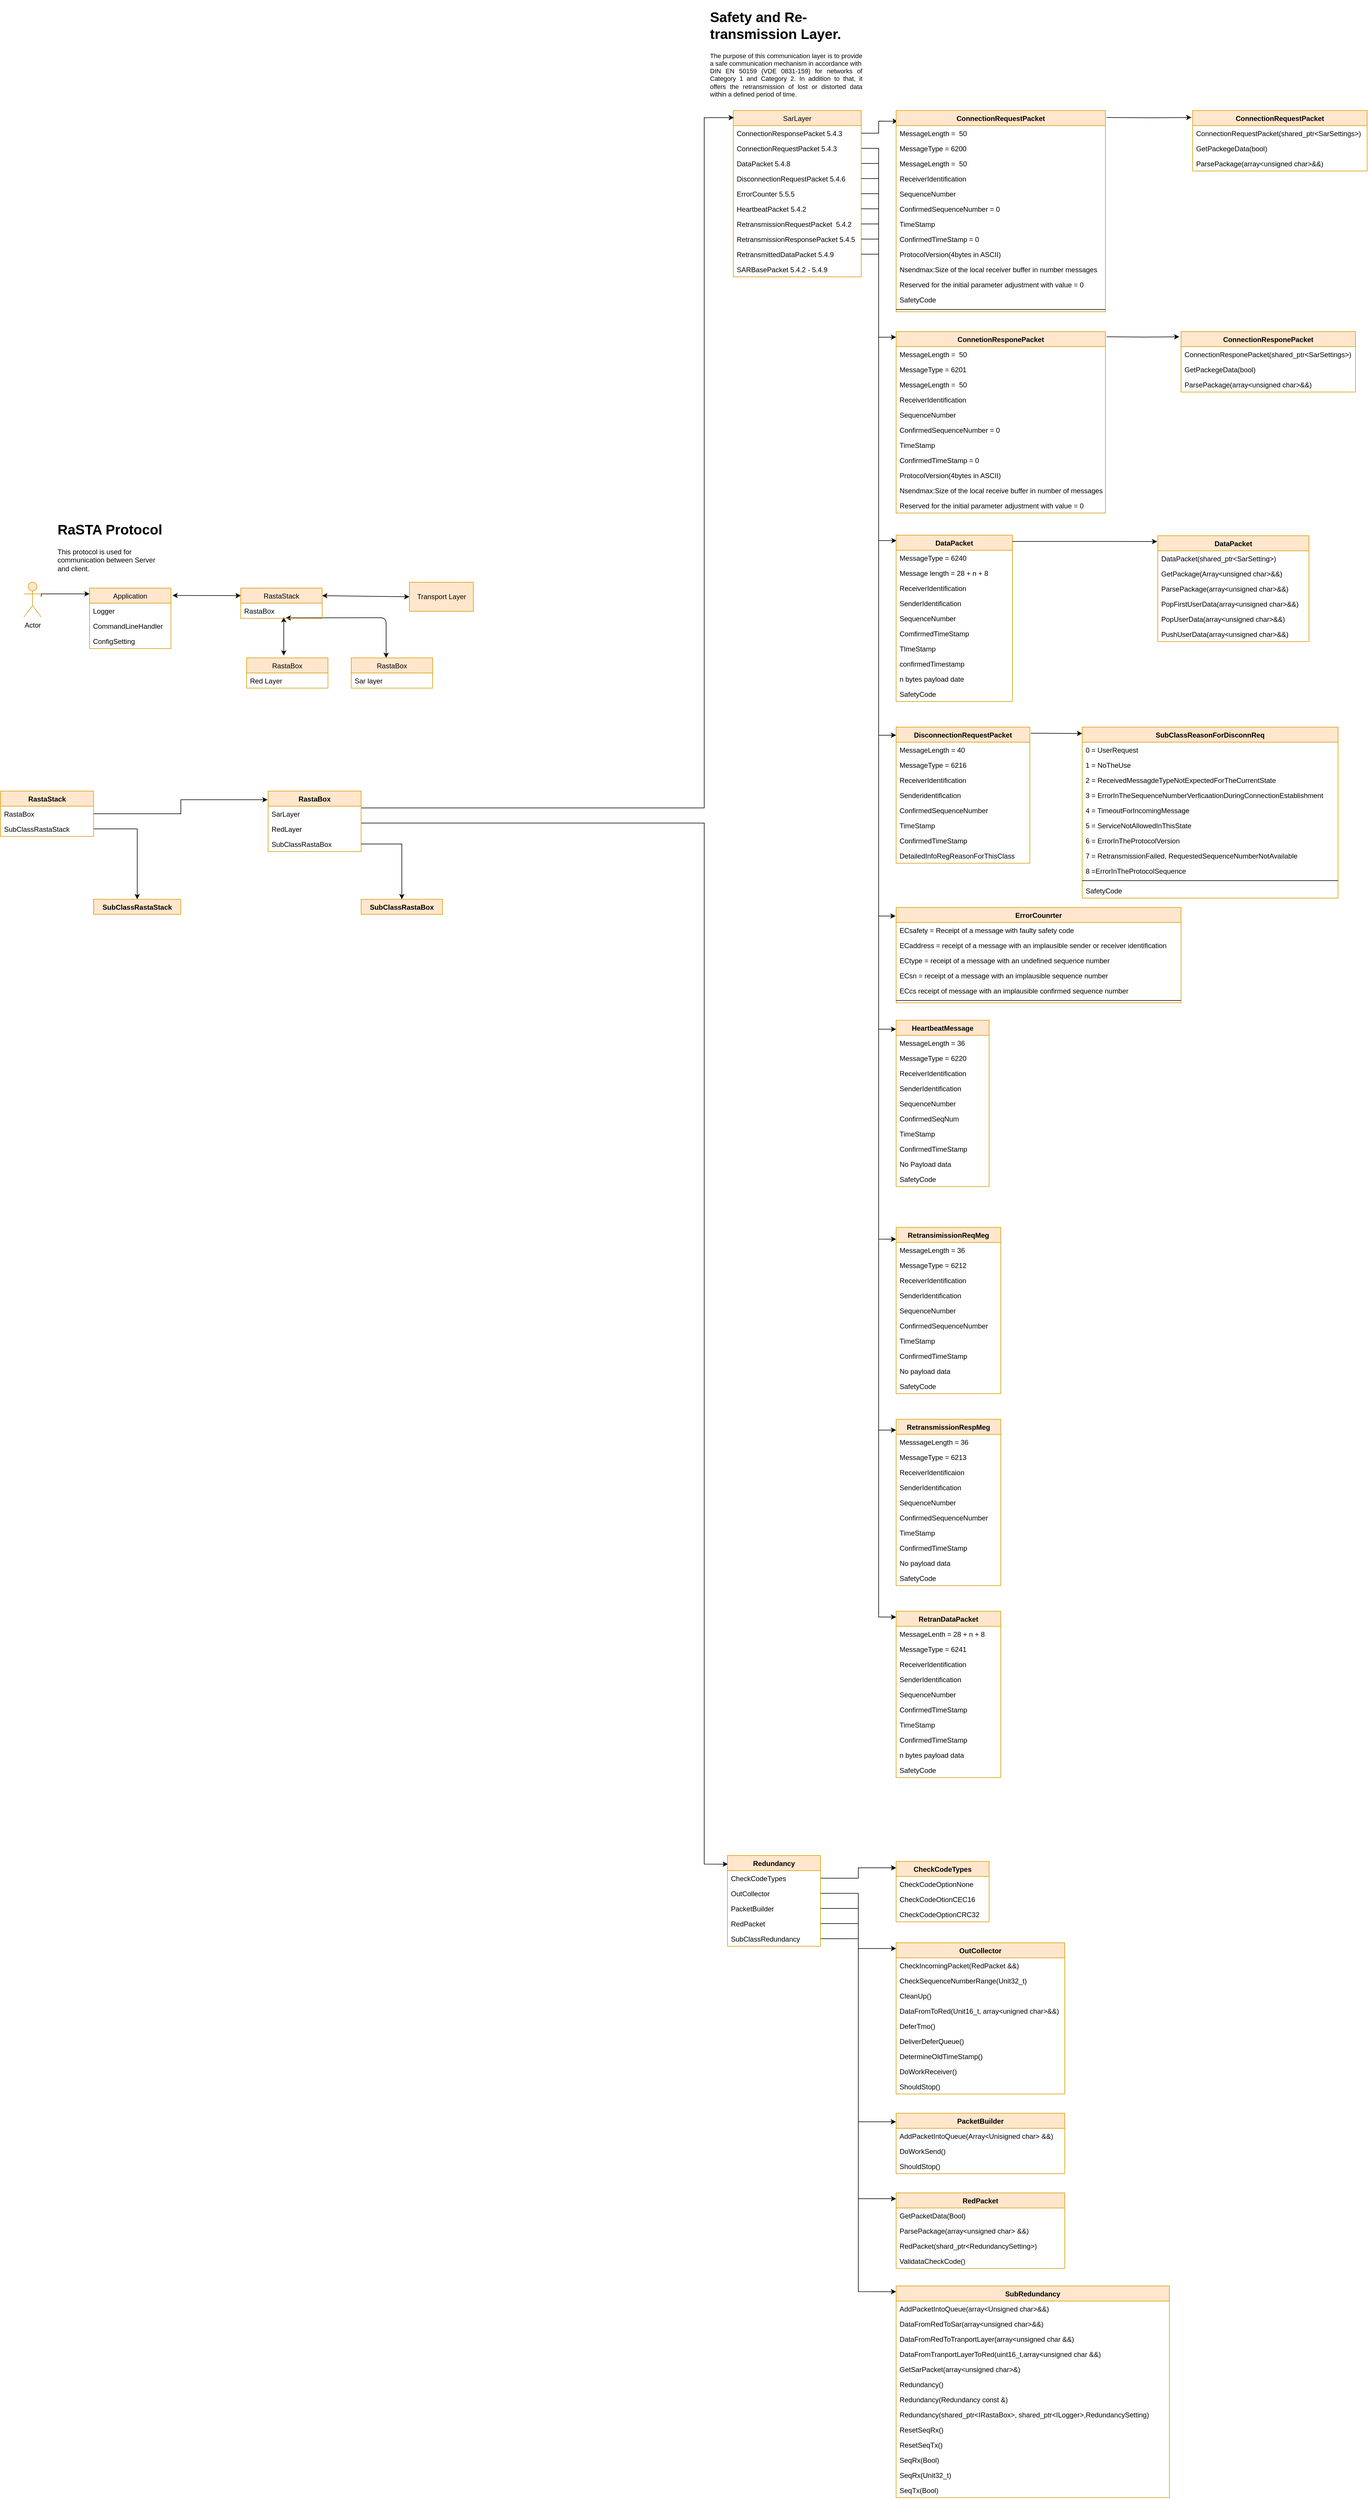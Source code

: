 <mxfile version="13.6.10" type="github">
  <diagram id="C5RBs43oDa-KdzZeNtuy" name="Page-1">
    <mxGraphModel dx="2436" dy="2775" grid="1" gridSize="10" guides="1" tooltips="1" connect="1" arrows="1" fold="1" page="1" pageScale="1" pageWidth="827" pageHeight="1169" math="0" shadow="0">
      <root>
        <mxCell id="WIyWlLk6GJQsqaUBKTNV-0" />
        <mxCell id="WIyWlLk6GJQsqaUBKTNV-1" parent="WIyWlLk6GJQsqaUBKTNV-0" />
        <mxCell id="DpAunE_y0u3pqvnu4Qd6-0" value="&lt;h1&gt;RaSTA Protocol&lt;/h1&gt;&lt;p&gt;This protocol is used for communication between Server and client.&lt;/p&gt;" style="text;html=1;strokeColor=none;fillColor=none;spacing=5;spacingTop=-20;whiteSpace=wrap;overflow=hidden;rounded=0;" parent="WIyWlLk6GJQsqaUBKTNV-1" vertex="1">
          <mxGeometry x="-1547" y="-949" width="190" height="120" as="geometry" />
        </mxCell>
        <mxCell id="DpAunE_y0u3pqvnu4Qd6-24" value="Transport Layer" style="html=1;fillColor=#ffe6cc;strokeColor=#d79b00;" parent="WIyWlLk6GJQsqaUBKTNV-1" vertex="1">
          <mxGeometry x="-937" y="-839" width="110" height="50" as="geometry" />
        </mxCell>
        <mxCell id="DpAunE_y0u3pqvnu4Qd6-29" value="" style="endArrow=classic;startArrow=classic;html=1;exitX=1.019;exitY=0.122;exitDx=0;exitDy=0;exitPerimeter=0;entryX=0;entryY=0.25;entryDx=0;entryDy=0;" parent="WIyWlLk6GJQsqaUBKTNV-1" source="DpAunE_y0u3pqvnu4Qd6-2" target="DpAunE_y0u3pqvnu4Qd6-7" edge="1">
          <mxGeometry width="50" height="50" relative="1" as="geometry">
            <mxPoint x="-1197" y="-779" as="sourcePoint" />
            <mxPoint x="-1147" y="-829" as="targetPoint" />
          </mxGeometry>
        </mxCell>
        <mxCell id="DpAunE_y0u3pqvnu4Qd6-30" value="" style="endArrow=classic;startArrow=classic;html=1;exitX=1;exitY=0.25;exitDx=0;exitDy=0;entryX=0;entryY=0.5;entryDx=0;entryDy=0;" parent="WIyWlLk6GJQsqaUBKTNV-1" source="DpAunE_y0u3pqvnu4Qd6-7" edge="1">
          <mxGeometry width="50" height="50" relative="1" as="geometry">
            <mxPoint x="-1057" y="-749" as="sourcePoint" />
            <mxPoint x="-937" y="-814" as="targetPoint" />
            <Array as="points" />
          </mxGeometry>
        </mxCell>
        <mxCell id="DpAunE_y0u3pqvnu4Qd6-31" value="" style="endArrow=classic;startArrow=classic;html=1;exitX=0.457;exitY=-0.077;exitDx=0;exitDy=0;exitPerimeter=0;" parent="WIyWlLk6GJQsqaUBKTNV-1" source="DpAunE_y0u3pqvnu4Qd6-15" edge="1">
          <mxGeometry width="50" height="50" relative="1" as="geometry">
            <mxPoint x="-1197" y="-789" as="sourcePoint" />
            <mxPoint x="-1153" y="-779" as="targetPoint" />
            <Array as="points" />
          </mxGeometry>
        </mxCell>
        <mxCell id="DpAunE_y0u3pqvnu4Qd6-33" value="" style="endArrow=classic;startArrow=classic;html=1;entryX=0.552;entryY=0.974;entryDx=0;entryDy=0;entryPerimeter=0;" parent="WIyWlLk6GJQsqaUBKTNV-1" target="DpAunE_y0u3pqvnu4Qd6-8" edge="1">
          <mxGeometry width="50" height="50" relative="1" as="geometry">
            <mxPoint x="-977" y="-709" as="sourcePoint" />
            <mxPoint x="-927" y="-759" as="targetPoint" />
            <Array as="points">
              <mxPoint x="-977" y="-778" />
            </Array>
          </mxGeometry>
        </mxCell>
        <mxCell id="DpAunE_y0u3pqvnu4Qd6-38" value="&lt;h1&gt;Safety and Re-transmission Layer.&lt;br&gt;&lt;/h1&gt;&lt;p&gt;&lt;/p&gt;&lt;div style=&quot;text-align: justify ; font-size: 11px&quot;&gt;&lt;font style=&quot;font-size: 11px&quot;&gt;The purpose of this communication layer is to provide a safe communication mechanism in accordance with&lt;/font&gt;&lt;/div&gt;&lt;div style=&quot;text-align: justify ; font-size: 11px&quot;&gt;&lt;span&gt;&lt;font style=&quot;font-size: 11px&quot;&gt;DIN EN 50159 (VDE 0831-159) for networks of Category 1 and Category 2. In addition to that, it offers the&amp;nbsp;&lt;/font&gt;&lt;/span&gt;&lt;span&gt;retransmission of lost or distorted data within a defined period of time.&lt;/span&gt;&lt;/div&gt;&lt;p&gt;&lt;/p&gt;" style="text;html=1;strokeColor=none;fillColor=none;spacing=5;spacingTop=-20;whiteSpace=wrap;overflow=hidden;rounded=0;" parent="WIyWlLk6GJQsqaUBKTNV-1" vertex="1">
          <mxGeometry x="-425" y="-1830" width="270" height="289" as="geometry" />
        </mxCell>
        <mxCell id="UKhTjx9yy4P1CofwdCvR-9" style="edgeStyle=orthogonalEdgeStyle;rounded=0;orthogonalLoop=1;jettySize=auto;html=1;entryX=0.008;entryY=0.053;entryDx=0;entryDy=0;entryPerimeter=0;" parent="WIyWlLk6GJQsqaUBKTNV-1" source="DpAunE_y0u3pqvnu4Qd6-36" target="tP5q4ZculjpRrV5emE7s-35" edge="1">
          <mxGeometry relative="1" as="geometry">
            <mxPoint x="-150" y="-1611" as="targetPoint" />
          </mxGeometry>
        </mxCell>
        <mxCell id="UKhTjx9yy4P1CofwdCvR-47" style="edgeStyle=orthogonalEdgeStyle;rounded=0;orthogonalLoop=1;jettySize=auto;html=1;entryX=0;entryY=0.031;entryDx=0;entryDy=0;entryPerimeter=0;" parent="WIyWlLk6GJQsqaUBKTNV-1" source="DpAunE_y0u3pqvnu4Qd6-35" target="UKhTjx9yy4P1CofwdCvR-10" edge="1">
          <mxGeometry relative="1" as="geometry" />
        </mxCell>
        <mxCell id="UKhTjx9yy4P1CofwdCvR-49" style="edgeStyle=orthogonalEdgeStyle;rounded=0;orthogonalLoop=1;jettySize=auto;html=1;entryX=0;entryY=0.096;entryDx=0;entryDy=0;entryPerimeter=0;" parent="WIyWlLk6GJQsqaUBKTNV-1" target="DpAunE_y0u3pqvnu4Qd6-2" edge="1">
          <mxGeometry relative="1" as="geometry">
            <mxPoint x="-1570" y="-813.971" as="sourcePoint" />
            <Array as="points">
              <mxPoint x="-1570" y="-819" />
            </Array>
          </mxGeometry>
        </mxCell>
        <mxCell id="UKhTjx9yy4P1CofwdCvR-50" value="" style="text;strokeColor=none;fillColor=none;align=left;verticalAlign=middle;spacingTop=-1;spacingLeft=4;spacingRight=4;rotatable=0;labelPosition=right;points=[];portConstraint=eastwest;" parent="WIyWlLk6GJQsqaUBKTNV-1" vertex="1">
          <mxGeometry x="-60" y="-1480" width="20" height="14" as="geometry" />
        </mxCell>
        <mxCell id="UKhTjx9yy4P1CofwdCvR-57" style="edgeStyle=orthogonalEdgeStyle;rounded=0;orthogonalLoop=1;jettySize=auto;html=1;entryX=0.004;entryY=0.033;entryDx=0;entryDy=0;entryPerimeter=0;" parent="WIyWlLk6GJQsqaUBKTNV-1" source="DpAunE_y0u3pqvnu4Qd6-37" target="UKhTjx9yy4P1CofwdCvR-51" edge="1">
          <mxGeometry relative="1" as="geometry" />
        </mxCell>
        <mxCell id="DpAunE_y0u3pqvnu4Qd6-34" value="SarLayer" style="swimlane;fontStyle=0;childLayout=stackLayout;horizontal=1;startSize=26;fillColor=#ffe6cc;horizontalStack=0;resizeParent=1;resizeParentMax=0;resizeLast=0;collapsible=1;marginBottom=0;strokeColor=#d79b00;" parent="WIyWlLk6GJQsqaUBKTNV-1" vertex="1">
          <mxGeometry x="-380" y="-1650" width="220" height="286" as="geometry">
            <mxRectangle x="50" y="-1000" width="80" height="26" as="alternateBounds" />
          </mxGeometry>
        </mxCell>
        <mxCell id="DpAunE_y0u3pqvnu4Qd6-36" value="ConnectionResponsePacket 5.4.3" style="text;strokeColor=none;fillColor=none;align=left;verticalAlign=top;spacingLeft=4;spacingRight=4;overflow=hidden;rotatable=0;points=[[0,0.5],[1,0.5]];portConstraint=eastwest;" parent="DpAunE_y0u3pqvnu4Qd6-34" vertex="1">
          <mxGeometry y="26" width="220" height="26" as="geometry" />
        </mxCell>
        <mxCell id="DpAunE_y0u3pqvnu4Qd6-35" value="ConnectionRequestPacket 5.4.3" style="text;strokeColor=none;fillColor=none;align=left;verticalAlign=top;spacingLeft=4;spacingRight=4;overflow=hidden;rotatable=0;points=[[0,0.5],[1,0.5]];portConstraint=eastwest;" parent="DpAunE_y0u3pqvnu4Qd6-34" vertex="1">
          <mxGeometry y="52" width="220" height="26" as="geometry" />
        </mxCell>
        <mxCell id="DpAunE_y0u3pqvnu4Qd6-37" value="DataPacket 5.4.8" style="text;strokeColor=none;fillColor=none;align=left;verticalAlign=top;spacingLeft=4;spacingRight=4;overflow=hidden;rotatable=0;points=[[0,0.5],[1,0.5]];portConstraint=eastwest;" parent="DpAunE_y0u3pqvnu4Qd6-34" vertex="1">
          <mxGeometry y="78" width="220" height="26" as="geometry" />
        </mxCell>
        <mxCell id="tP5q4ZculjpRrV5emE7s-26" value="DisconnectionRequestPacket 5.4.6" style="text;strokeColor=none;fillColor=none;align=left;verticalAlign=top;spacingLeft=4;spacingRight=4;overflow=hidden;rotatable=0;points=[[0,0.5],[1,0.5]];portConstraint=eastwest;" parent="DpAunE_y0u3pqvnu4Qd6-34" vertex="1">
          <mxGeometry y="104" width="220" height="26" as="geometry" />
        </mxCell>
        <mxCell id="tP5q4ZculjpRrV5emE7s-27" value="ErrorCounter 5.5.5" style="text;strokeColor=none;fillColor=none;align=left;verticalAlign=top;spacingLeft=4;spacingRight=4;overflow=hidden;rotatable=0;points=[[0,0.5],[1,0.5]];portConstraint=eastwest;" parent="DpAunE_y0u3pqvnu4Qd6-34" vertex="1">
          <mxGeometry y="130" width="220" height="26" as="geometry" />
        </mxCell>
        <mxCell id="tP5q4ZculjpRrV5emE7s-28" value="HeartbeatPacket 5.4.2" style="text;strokeColor=none;fillColor=none;align=left;verticalAlign=top;spacingLeft=4;spacingRight=4;overflow=hidden;rotatable=0;points=[[0,0.5],[1,0.5]];portConstraint=eastwest;" parent="DpAunE_y0u3pqvnu4Qd6-34" vertex="1">
          <mxGeometry y="156" width="220" height="26" as="geometry" />
        </mxCell>
        <mxCell id="tP5q4ZculjpRrV5emE7s-29" value="RetransmissionRequestPacket  5.4.2" style="text;strokeColor=none;fillColor=none;align=left;verticalAlign=top;spacingLeft=4;spacingRight=4;overflow=hidden;rotatable=0;points=[[0,0.5],[1,0.5]];portConstraint=eastwest;" parent="DpAunE_y0u3pqvnu4Qd6-34" vertex="1">
          <mxGeometry y="182" width="220" height="26" as="geometry" />
        </mxCell>
        <mxCell id="tP5q4ZculjpRrV5emE7s-30" value="RetransmissionResponsePacket 5.4.5" style="text;strokeColor=none;fillColor=none;align=left;verticalAlign=top;spacingLeft=4;spacingRight=4;overflow=hidden;rotatable=0;points=[[0,0.5],[1,0.5]];portConstraint=eastwest;" parent="DpAunE_y0u3pqvnu4Qd6-34" vertex="1">
          <mxGeometry y="208" width="220" height="26" as="geometry" />
        </mxCell>
        <mxCell id="tP5q4ZculjpRrV5emE7s-31" value="RetransmittedDataPacket 5.4.9" style="text;strokeColor=none;fillColor=none;align=left;verticalAlign=top;spacingLeft=4;spacingRight=4;overflow=hidden;rotatable=0;points=[[0,0.5],[1,0.5]];portConstraint=eastwest;" parent="DpAunE_y0u3pqvnu4Qd6-34" vertex="1">
          <mxGeometry y="234" width="220" height="26" as="geometry" />
        </mxCell>
        <mxCell id="tP5q4ZculjpRrV5emE7s-32" value="SARBasePacket 5.4.2 - 5.4.9" style="text;strokeColor=none;fillColor=none;align=left;verticalAlign=top;spacingLeft=4;spacingRight=4;overflow=hidden;rotatable=0;points=[[0,0.5],[1,0.5]];portConstraint=eastwest;" parent="DpAunE_y0u3pqvnu4Qd6-34" vertex="1">
          <mxGeometry y="260" width="220" height="26" as="geometry" />
        </mxCell>
        <mxCell id="tP5q4ZculjpRrV5emE7s-35" value="ConnectionRequestPacket" style="swimlane;fontStyle=1;align=center;verticalAlign=top;childLayout=stackLayout;horizontal=1;startSize=26;horizontalStack=0;resizeParent=1;resizeParentMax=0;resizeLast=0;collapsible=1;marginBottom=0;fillColor=#ffe6cc;strokeColor=#d79b00;" parent="WIyWlLk6GJQsqaUBKTNV-1" vertex="1">
          <mxGeometry x="-100" y="-1650" width="360" height="346" as="geometry">
            <mxRectangle x="-100" y="-1650" width="180" height="26" as="alternateBounds" />
          </mxGeometry>
        </mxCell>
        <mxCell id="tP5q4ZculjpRrV5emE7s-36" value="MessageLength =  50" style="text;strokeColor=none;fillColor=none;align=left;verticalAlign=top;spacingLeft=4;spacingRight=4;overflow=hidden;rotatable=0;points=[[0,0.5],[1,0.5]];portConstraint=eastwest;" parent="tP5q4ZculjpRrV5emE7s-35" vertex="1">
          <mxGeometry y="26" width="360" height="26" as="geometry" />
        </mxCell>
        <mxCell id="UKhTjx9yy4P1CofwdCvR-0" value="MessageType = 6200" style="text;strokeColor=none;fillColor=none;align=left;verticalAlign=top;spacingLeft=4;spacingRight=4;overflow=hidden;rotatable=0;points=[[0,0.5],[1,0.5]];portConstraint=eastwest;" parent="tP5q4ZculjpRrV5emE7s-35" vertex="1">
          <mxGeometry y="52" width="360" height="26" as="geometry" />
        </mxCell>
        <mxCell id="UKhTjx9yy4P1CofwdCvR-18" value="MessageLength =  50" style="text;strokeColor=none;fillColor=none;align=left;verticalAlign=top;spacingLeft=4;spacingRight=4;overflow=hidden;rotatable=0;points=[[0,0.5],[1,0.5]];portConstraint=eastwest;" parent="tP5q4ZculjpRrV5emE7s-35" vertex="1">
          <mxGeometry y="78" width="360" height="26" as="geometry" />
        </mxCell>
        <mxCell id="UKhTjx9yy4P1CofwdCvR-1" value="ReceiverIdentification" style="text;strokeColor=none;fillColor=none;align=left;verticalAlign=top;spacingLeft=4;spacingRight=4;overflow=hidden;rotatable=0;points=[[0,0.5],[1,0.5]];portConstraint=eastwest;" parent="tP5q4ZculjpRrV5emE7s-35" vertex="1">
          <mxGeometry y="104" width="360" height="26" as="geometry" />
        </mxCell>
        <mxCell id="UKhTjx9yy4P1CofwdCvR-2" value="SequenceNumber" style="text;strokeColor=none;fillColor=none;align=left;verticalAlign=top;spacingLeft=4;spacingRight=4;overflow=hidden;rotatable=0;points=[[0,0.5],[1,0.5]];portConstraint=eastwest;" parent="tP5q4ZculjpRrV5emE7s-35" vertex="1">
          <mxGeometry y="130" width="360" height="26" as="geometry" />
        </mxCell>
        <mxCell id="UKhTjx9yy4P1CofwdCvR-3" value="ConfirmedSequenceNumber = 0" style="text;strokeColor=none;fillColor=none;align=left;verticalAlign=top;spacingLeft=4;spacingRight=4;overflow=hidden;rotatable=0;points=[[0,0.5],[1,0.5]];portConstraint=eastwest;" parent="tP5q4ZculjpRrV5emE7s-35" vertex="1">
          <mxGeometry y="156" width="360" height="26" as="geometry" />
        </mxCell>
        <mxCell id="UKhTjx9yy4P1CofwdCvR-4" value="TimeStamp" style="text;strokeColor=none;fillColor=none;align=left;verticalAlign=top;spacingLeft=4;spacingRight=4;overflow=hidden;rotatable=0;points=[[0,0.5],[1,0.5]];portConstraint=eastwest;" parent="tP5q4ZculjpRrV5emE7s-35" vertex="1">
          <mxGeometry y="182" width="360" height="26" as="geometry" />
        </mxCell>
        <mxCell id="UKhTjx9yy4P1CofwdCvR-5" value="ConfirmedTimeStamp = 0" style="text;strokeColor=none;fillColor=none;align=left;verticalAlign=top;spacingLeft=4;spacingRight=4;overflow=hidden;rotatable=0;points=[[0,0.5],[1,0.5]];portConstraint=eastwest;" parent="tP5q4ZculjpRrV5emE7s-35" vertex="1">
          <mxGeometry y="208" width="360" height="26" as="geometry" />
        </mxCell>
        <mxCell id="UKhTjx9yy4P1CofwdCvR-6" value="ProtocolVersion(4bytes in ASCII)" style="text;strokeColor=none;fillColor=none;align=left;verticalAlign=top;spacingLeft=4;spacingRight=4;overflow=hidden;rotatable=0;points=[[0,0.5],[1,0.5]];portConstraint=eastwest;" parent="tP5q4ZculjpRrV5emE7s-35" vertex="1">
          <mxGeometry y="234" width="360" height="26" as="geometry" />
        </mxCell>
        <mxCell id="Z3ZYtaafBX35xaJqEpk3-1" value="Nsendmax:Size of the local receiver buffer in number messages" style="text;strokeColor=none;fillColor=none;align=left;verticalAlign=top;spacingLeft=4;spacingRight=4;overflow=hidden;rotatable=0;points=[[0,0.5],[1,0.5]];portConstraint=eastwest;" parent="tP5q4ZculjpRrV5emE7s-35" vertex="1">
          <mxGeometry y="260" width="360" height="26" as="geometry" />
        </mxCell>
        <mxCell id="Z3ZYtaafBX35xaJqEpk3-2" value="Reserved for the initial parameter adjustment with value = 0" style="text;strokeColor=none;fillColor=none;align=left;verticalAlign=top;spacingLeft=4;spacingRight=4;overflow=hidden;rotatable=0;points=[[0,0.5],[1,0.5]];portConstraint=eastwest;" parent="tP5q4ZculjpRrV5emE7s-35" vertex="1">
          <mxGeometry y="286" width="360" height="26" as="geometry" />
        </mxCell>
        <mxCell id="Z3ZYtaafBX35xaJqEpk3-3" value="SafetyCode" style="text;strokeColor=none;fillColor=none;align=left;verticalAlign=top;spacingLeft=4;spacingRight=4;overflow=hidden;rotatable=0;points=[[0,0.5],[1,0.5]];portConstraint=eastwest;" parent="tP5q4ZculjpRrV5emE7s-35" vertex="1">
          <mxGeometry y="312" width="360" height="26" as="geometry" />
        </mxCell>
        <mxCell id="tP5q4ZculjpRrV5emE7s-37" value="" style="line;strokeWidth=1;fillColor=none;align=left;verticalAlign=middle;spacingTop=-1;spacingLeft=3;spacingRight=3;rotatable=0;labelPosition=right;points=[];portConstraint=eastwest;" parent="tP5q4ZculjpRrV5emE7s-35" vertex="1">
          <mxGeometry y="338" width="360" height="8" as="geometry" />
        </mxCell>
        <mxCell id="UKhTjx9yy4P1CofwdCvR-10" value="ConnetionResponePacket" style="swimlane;fontStyle=1;align=center;verticalAlign=top;childLayout=stackLayout;horizontal=1;startSize=26;horizontalStack=0;resizeParent=1;resizeParentMax=0;resizeLast=0;collapsible=1;marginBottom=0;fillColor=#ffe6cc;strokeColor=#d79b00;" parent="WIyWlLk6GJQsqaUBKTNV-1" vertex="1">
          <mxGeometry x="-100" y="-1270" width="360" height="312" as="geometry" />
        </mxCell>
        <mxCell id="UKhTjx9yy4P1CofwdCvR-38" value="MessageLength =  50" style="text;strokeColor=none;fillColor=none;align=left;verticalAlign=top;spacingLeft=4;spacingRight=4;overflow=hidden;rotatable=0;points=[[0,0.5],[1,0.5]];portConstraint=eastwest;" parent="UKhTjx9yy4P1CofwdCvR-10" vertex="1">
          <mxGeometry y="26" width="360" height="26" as="geometry" />
        </mxCell>
        <mxCell id="UKhTjx9yy4P1CofwdCvR-39" value="MessageType = 6201" style="text;strokeColor=none;fillColor=none;align=left;verticalAlign=top;spacingLeft=4;spacingRight=4;overflow=hidden;rotatable=0;points=[[0,0.5],[1,0.5]];portConstraint=eastwest;" parent="UKhTjx9yy4P1CofwdCvR-10" vertex="1">
          <mxGeometry y="52" width="360" height="26" as="geometry" />
        </mxCell>
        <mxCell id="UKhTjx9yy4P1CofwdCvR-40" value="MessageLength =  50" style="text;strokeColor=none;fillColor=none;align=left;verticalAlign=top;spacingLeft=4;spacingRight=4;overflow=hidden;rotatable=0;points=[[0,0.5],[1,0.5]];portConstraint=eastwest;" parent="UKhTjx9yy4P1CofwdCvR-10" vertex="1">
          <mxGeometry y="78" width="360" height="26" as="geometry" />
        </mxCell>
        <mxCell id="UKhTjx9yy4P1CofwdCvR-41" value="ReceiverIdentification" style="text;strokeColor=none;fillColor=none;align=left;verticalAlign=top;spacingLeft=4;spacingRight=4;overflow=hidden;rotatable=0;points=[[0,0.5],[1,0.5]];portConstraint=eastwest;" parent="UKhTjx9yy4P1CofwdCvR-10" vertex="1">
          <mxGeometry y="104" width="360" height="26" as="geometry" />
        </mxCell>
        <mxCell id="UKhTjx9yy4P1CofwdCvR-42" value="SequenceNumber" style="text;strokeColor=none;fillColor=none;align=left;verticalAlign=top;spacingLeft=4;spacingRight=4;overflow=hidden;rotatable=0;points=[[0,0.5],[1,0.5]];portConstraint=eastwest;" parent="UKhTjx9yy4P1CofwdCvR-10" vertex="1">
          <mxGeometry y="130" width="360" height="26" as="geometry" />
        </mxCell>
        <mxCell id="UKhTjx9yy4P1CofwdCvR-43" value="ConfirmedSequenceNumber = 0" style="text;strokeColor=none;fillColor=none;align=left;verticalAlign=top;spacingLeft=4;spacingRight=4;overflow=hidden;rotatable=0;points=[[0,0.5],[1,0.5]];portConstraint=eastwest;" parent="UKhTjx9yy4P1CofwdCvR-10" vertex="1">
          <mxGeometry y="156" width="360" height="26" as="geometry" />
        </mxCell>
        <mxCell id="UKhTjx9yy4P1CofwdCvR-44" value="TimeStamp" style="text;strokeColor=none;fillColor=none;align=left;verticalAlign=top;spacingLeft=4;spacingRight=4;overflow=hidden;rotatable=0;points=[[0,0.5],[1,0.5]];portConstraint=eastwest;" parent="UKhTjx9yy4P1CofwdCvR-10" vertex="1">
          <mxGeometry y="182" width="360" height="26" as="geometry" />
        </mxCell>
        <mxCell id="UKhTjx9yy4P1CofwdCvR-45" value="ConfirmedTimeStamp = 0" style="text;strokeColor=none;fillColor=none;align=left;verticalAlign=top;spacingLeft=4;spacingRight=4;overflow=hidden;rotatable=0;points=[[0,0.5],[1,0.5]];portConstraint=eastwest;" parent="UKhTjx9yy4P1CofwdCvR-10" vertex="1">
          <mxGeometry y="208" width="360" height="26" as="geometry" />
        </mxCell>
        <mxCell id="UKhTjx9yy4P1CofwdCvR-46" value="ProtocolVersion(4bytes in ASCII)" style="text;strokeColor=none;fillColor=none;align=left;verticalAlign=top;spacingLeft=4;spacingRight=4;overflow=hidden;rotatable=0;points=[[0,0.5],[1,0.5]];portConstraint=eastwest;" parent="UKhTjx9yy4P1CofwdCvR-10" vertex="1">
          <mxGeometry y="234" width="360" height="26" as="geometry" />
        </mxCell>
        <mxCell id="Z3ZYtaafBX35xaJqEpk3-4" value="Nsendmax:Size of the local receive buffer in number of messages" style="text;strokeColor=none;fillColor=none;align=left;verticalAlign=top;spacingLeft=4;spacingRight=4;overflow=hidden;rotatable=0;points=[[0,0.5],[1,0.5]];portConstraint=eastwest;" parent="UKhTjx9yy4P1CofwdCvR-10" vertex="1">
          <mxGeometry y="260" width="360" height="26" as="geometry" />
        </mxCell>
        <mxCell id="Z3ZYtaafBX35xaJqEpk3-5" value="Reserved for the initial parameter adjustment with value = 0" style="text;strokeColor=none;fillColor=none;align=left;verticalAlign=top;spacingLeft=4;spacingRight=4;overflow=hidden;rotatable=0;points=[[0,0.5],[1,0.5]];portConstraint=eastwest;" parent="UKhTjx9yy4P1CofwdCvR-10" vertex="1">
          <mxGeometry y="286" width="360" height="26" as="geometry" />
        </mxCell>
        <mxCell id="UKhTjx9yy4P1CofwdCvR-51" value="DataPacket" style="swimlane;fontStyle=1;align=center;verticalAlign=top;childLayout=stackLayout;horizontal=1;startSize=26;horizontalStack=0;resizeParent=1;resizeParentMax=0;resizeLast=0;collapsible=1;marginBottom=0;fillColor=#ffe6cc;strokeColor=#d79b00;" parent="WIyWlLk6GJQsqaUBKTNV-1" vertex="1">
          <mxGeometry x="-100" y="-920" width="200" height="286" as="geometry">
            <mxRectangle x="-100" y="-920" width="100" height="26" as="alternateBounds" />
          </mxGeometry>
        </mxCell>
        <mxCell id="UKhTjx9yy4P1CofwdCvR-58" value="MessageType = 6240" style="text;strokeColor=none;fillColor=none;align=left;verticalAlign=top;spacingLeft=4;spacingRight=4;overflow=hidden;rotatable=0;points=[[0,0.5],[1,0.5]];portConstraint=eastwest;" parent="UKhTjx9yy4P1CofwdCvR-51" vertex="1">
          <mxGeometry y="26" width="200" height="26" as="geometry" />
        </mxCell>
        <mxCell id="UKhTjx9yy4P1CofwdCvR-52" value="Message length = 28 + n + 8" style="text;strokeColor=none;fillColor=none;align=left;verticalAlign=top;spacingLeft=4;spacingRight=4;overflow=hidden;rotatable=0;points=[[0,0.5],[1,0.5]];portConstraint=eastwest;" parent="UKhTjx9yy4P1CofwdCvR-51" vertex="1">
          <mxGeometry y="52" width="200" height="26" as="geometry" />
        </mxCell>
        <mxCell id="UKhTjx9yy4P1CofwdCvR-59" value="ReceiverIdentification" style="text;strokeColor=none;fillColor=none;align=left;verticalAlign=top;spacingLeft=4;spacingRight=4;overflow=hidden;rotatable=0;points=[[0,0.5],[1,0.5]];portConstraint=eastwest;" parent="UKhTjx9yy4P1CofwdCvR-51" vertex="1">
          <mxGeometry y="78" width="200" height="26" as="geometry" />
        </mxCell>
        <mxCell id="UKhTjx9yy4P1CofwdCvR-60" value="SenderIdentification" style="text;strokeColor=none;fillColor=none;align=left;verticalAlign=top;spacingLeft=4;spacingRight=4;overflow=hidden;rotatable=0;points=[[0,0.5],[1,0.5]];portConstraint=eastwest;" parent="UKhTjx9yy4P1CofwdCvR-51" vertex="1">
          <mxGeometry y="104" width="200" height="26" as="geometry" />
        </mxCell>
        <mxCell id="UKhTjx9yy4P1CofwdCvR-61" value="SequenceNumber" style="text;strokeColor=none;fillColor=none;align=left;verticalAlign=top;spacingLeft=4;spacingRight=4;overflow=hidden;rotatable=0;points=[[0,0.5],[1,0.5]];portConstraint=eastwest;" parent="UKhTjx9yy4P1CofwdCvR-51" vertex="1">
          <mxGeometry y="130" width="200" height="26" as="geometry" />
        </mxCell>
        <mxCell id="UKhTjx9yy4P1CofwdCvR-62" value="ComfirmedTimeStamp" style="text;strokeColor=none;fillColor=none;align=left;verticalAlign=top;spacingLeft=4;spacingRight=4;overflow=hidden;rotatable=0;points=[[0,0.5],[1,0.5]];portConstraint=eastwest;" parent="UKhTjx9yy4P1CofwdCvR-51" vertex="1">
          <mxGeometry y="156" width="200" height="26" as="geometry" />
        </mxCell>
        <mxCell id="UKhTjx9yy4P1CofwdCvR-63" value="TImeStamp" style="text;strokeColor=none;fillColor=none;align=left;verticalAlign=top;spacingLeft=4;spacingRight=4;overflow=hidden;rotatable=0;points=[[0,0.5],[1,0.5]];portConstraint=eastwest;" parent="UKhTjx9yy4P1CofwdCvR-51" vertex="1">
          <mxGeometry y="182" width="200" height="26" as="geometry" />
        </mxCell>
        <mxCell id="UKhTjx9yy4P1CofwdCvR-64" value="confirmedTimestamp" style="text;strokeColor=none;fillColor=none;align=left;verticalAlign=top;spacingLeft=4;spacingRight=4;overflow=hidden;rotatable=0;points=[[0,0.5],[1,0.5]];portConstraint=eastwest;" parent="UKhTjx9yy4P1CofwdCvR-51" vertex="1">
          <mxGeometry y="208" width="200" height="26" as="geometry" />
        </mxCell>
        <mxCell id="UKhTjx9yy4P1CofwdCvR-65" value="n bytes payload date" style="text;strokeColor=none;fillColor=none;align=left;verticalAlign=top;spacingLeft=4;spacingRight=4;overflow=hidden;rotatable=0;points=[[0,0.5],[1,0.5]];portConstraint=eastwest;" parent="UKhTjx9yy4P1CofwdCvR-51" vertex="1">
          <mxGeometry y="234" width="200" height="26" as="geometry" />
        </mxCell>
        <mxCell id="UKhTjx9yy4P1CofwdCvR-66" value="SafetyCode" style="text;strokeColor=none;fillColor=none;align=left;verticalAlign=top;spacingLeft=4;spacingRight=4;overflow=hidden;rotatable=0;points=[[0,0.5],[1,0.5]];portConstraint=eastwest;" parent="UKhTjx9yy4P1CofwdCvR-51" vertex="1">
          <mxGeometry y="260" width="200" height="26" as="geometry" />
        </mxCell>
        <mxCell id="Z3ZYtaafBX35xaJqEpk3-6" value="DisconnectionRequestPacket" style="swimlane;fontStyle=1;align=center;verticalAlign=top;childLayout=stackLayout;horizontal=1;startSize=26;horizontalStack=0;resizeParent=1;resizeParentMax=0;resizeLast=0;collapsible=1;marginBottom=0;fillColor=#ffe6cc;strokeColor=#d79b00;" parent="WIyWlLk6GJQsqaUBKTNV-1" vertex="1">
          <mxGeometry x="-100" y="-590" width="230" height="234" as="geometry" />
        </mxCell>
        <mxCell id="Z3ZYtaafBX35xaJqEpk3-7" value="MessageLength = 40&#xa;" style="text;strokeColor=none;fillColor=none;align=left;verticalAlign=top;spacingLeft=4;spacingRight=4;overflow=hidden;rotatable=0;points=[[0,0.5],[1,0.5]];portConstraint=eastwest;" parent="Z3ZYtaafBX35xaJqEpk3-6" vertex="1">
          <mxGeometry y="26" width="230" height="26" as="geometry" />
        </mxCell>
        <mxCell id="Z3ZYtaafBX35xaJqEpk3-10" value="MessageType = 6216" style="text;strokeColor=none;fillColor=none;align=left;verticalAlign=top;spacingLeft=4;spacingRight=4;overflow=hidden;rotatable=0;points=[[0,0.5],[1,0.5]];portConstraint=eastwest;" parent="Z3ZYtaafBX35xaJqEpk3-6" vertex="1">
          <mxGeometry y="52" width="230" height="26" as="geometry" />
        </mxCell>
        <mxCell id="Z3ZYtaafBX35xaJqEpk3-11" value="ReceiverIdentification" style="text;strokeColor=none;fillColor=none;align=left;verticalAlign=top;spacingLeft=4;spacingRight=4;overflow=hidden;rotatable=0;points=[[0,0.5],[1,0.5]];portConstraint=eastwest;" parent="Z3ZYtaafBX35xaJqEpk3-6" vertex="1">
          <mxGeometry y="78" width="230" height="26" as="geometry" />
        </mxCell>
        <mxCell id="Z3ZYtaafBX35xaJqEpk3-13" value="Senderidentification" style="text;strokeColor=none;fillColor=none;align=left;verticalAlign=top;spacingLeft=4;spacingRight=4;overflow=hidden;rotatable=0;points=[[0,0.5],[1,0.5]];portConstraint=eastwest;" parent="Z3ZYtaafBX35xaJqEpk3-6" vertex="1">
          <mxGeometry y="104" width="230" height="26" as="geometry" />
        </mxCell>
        <mxCell id="Z3ZYtaafBX35xaJqEpk3-14" value="ConfirmedSequenceNumber" style="text;strokeColor=none;fillColor=none;align=left;verticalAlign=top;spacingLeft=4;spacingRight=4;overflow=hidden;rotatable=0;points=[[0,0.5],[1,0.5]];portConstraint=eastwest;" parent="Z3ZYtaafBX35xaJqEpk3-6" vertex="1">
          <mxGeometry y="130" width="230" height="26" as="geometry" />
        </mxCell>
        <mxCell id="Z3ZYtaafBX35xaJqEpk3-15" value="TimeStamp" style="text;strokeColor=none;fillColor=none;align=left;verticalAlign=top;spacingLeft=4;spacingRight=4;overflow=hidden;rotatable=0;points=[[0,0.5],[1,0.5]];portConstraint=eastwest;" parent="Z3ZYtaafBX35xaJqEpk3-6" vertex="1">
          <mxGeometry y="156" width="230" height="26" as="geometry" />
        </mxCell>
        <mxCell id="Z3ZYtaafBX35xaJqEpk3-16" value="ConfirmedTimeStamp" style="text;strokeColor=none;fillColor=none;align=left;verticalAlign=top;spacingLeft=4;spacingRight=4;overflow=hidden;rotatable=0;points=[[0,0.5],[1,0.5]];portConstraint=eastwest;" parent="Z3ZYtaafBX35xaJqEpk3-6" vertex="1">
          <mxGeometry y="182" width="230" height="26" as="geometry" />
        </mxCell>
        <mxCell id="Z3ZYtaafBX35xaJqEpk3-17" value="DetailedInfoRegReasonForThisClass" style="text;strokeColor=none;fillColor=none;align=left;verticalAlign=top;spacingLeft=4;spacingRight=4;overflow=hidden;rotatable=0;points=[[0,0.5],[1,0.5]];portConstraint=eastwest;" parent="Z3ZYtaafBX35xaJqEpk3-6" vertex="1">
          <mxGeometry y="208" width="230" height="26" as="geometry" />
        </mxCell>
        <mxCell id="Z3ZYtaafBX35xaJqEpk3-30" style="edgeStyle=orthogonalEdgeStyle;rounded=0;orthogonalLoop=1;jettySize=auto;html=1;entryX=0;entryY=0.06;entryDx=0;entryDy=0;entryPerimeter=0;" parent="WIyWlLk6GJQsqaUBKTNV-1" source="tP5q4ZculjpRrV5emE7s-26" target="Z3ZYtaafBX35xaJqEpk3-6" edge="1">
          <mxGeometry relative="1" as="geometry" />
        </mxCell>
        <mxCell id="Z3ZYtaafBX35xaJqEpk3-40" style="edgeStyle=orthogonalEdgeStyle;rounded=0;orthogonalLoop=1;jettySize=auto;html=1;entryX=-0.002;entryY=0.091;entryDx=0;entryDy=0;entryPerimeter=0;" parent="WIyWlLk6GJQsqaUBKTNV-1" source="tP5q4ZculjpRrV5emE7s-27" target="Z3ZYtaafBX35xaJqEpk3-32" edge="1">
          <mxGeometry relative="1" as="geometry" />
        </mxCell>
        <mxCell id="Z3ZYtaafBX35xaJqEpk3-32" value="ErrorCounrter" style="swimlane;fontStyle=1;align=center;verticalAlign=top;childLayout=stackLayout;horizontal=1;startSize=26;horizontalStack=0;resizeParent=1;resizeParentMax=0;resizeLast=0;collapsible=1;marginBottom=0;fillColor=#ffe6cc;strokeColor=#d79b00;" parent="WIyWlLk6GJQsqaUBKTNV-1" vertex="1">
          <mxGeometry x="-100" y="-280" width="490" height="164" as="geometry" />
        </mxCell>
        <mxCell id="Z3ZYtaafBX35xaJqEpk3-33" value="ECsafety = Receipt of a message with faulty safety code" style="text;strokeColor=none;fillColor=none;align=left;verticalAlign=top;spacingLeft=4;spacingRight=4;overflow=hidden;rotatable=0;points=[[0,0.5],[1,0.5]];portConstraint=eastwest;" parent="Z3ZYtaafBX35xaJqEpk3-32" vertex="1">
          <mxGeometry y="26" width="490" height="26" as="geometry" />
        </mxCell>
        <mxCell id="Z3ZYtaafBX35xaJqEpk3-36" value="ECaddress = receipt of a message with an implausible sender or receiver identification" style="text;strokeColor=none;fillColor=none;align=left;verticalAlign=top;spacingLeft=4;spacingRight=4;overflow=hidden;rotatable=0;points=[[0,0.5],[1,0.5]];portConstraint=eastwest;" parent="Z3ZYtaafBX35xaJqEpk3-32" vertex="1">
          <mxGeometry y="52" width="490" height="26" as="geometry" />
        </mxCell>
        <mxCell id="Z3ZYtaafBX35xaJqEpk3-37" value="ECtype = receipt of a message with an undefined sequence number " style="text;strokeColor=none;fillColor=none;align=left;verticalAlign=top;spacingLeft=4;spacingRight=4;overflow=hidden;rotatable=0;points=[[0,0.5],[1,0.5]];portConstraint=eastwest;" parent="Z3ZYtaafBX35xaJqEpk3-32" vertex="1">
          <mxGeometry y="78" width="490" height="26" as="geometry" />
        </mxCell>
        <mxCell id="Z3ZYtaafBX35xaJqEpk3-38" value="ECsn = receipt of a message with an implausible sequence number " style="text;strokeColor=none;fillColor=none;align=left;verticalAlign=top;spacingLeft=4;spacingRight=4;overflow=hidden;rotatable=0;points=[[0,0.5],[1,0.5]];portConstraint=eastwest;" parent="Z3ZYtaafBX35xaJqEpk3-32" vertex="1">
          <mxGeometry y="104" width="490" height="26" as="geometry" />
        </mxCell>
        <mxCell id="Z3ZYtaafBX35xaJqEpk3-39" value="ECcs receipt of message with an implausible confirmed sequence number " style="text;strokeColor=none;fillColor=none;align=left;verticalAlign=top;spacingLeft=4;spacingRight=4;overflow=hidden;rotatable=0;points=[[0,0.5],[1,0.5]];portConstraint=eastwest;" parent="Z3ZYtaafBX35xaJqEpk3-32" vertex="1">
          <mxGeometry y="130" width="490" height="26" as="geometry" />
        </mxCell>
        <mxCell id="Z3ZYtaafBX35xaJqEpk3-34" value="" style="line;strokeWidth=1;fillColor=none;align=left;verticalAlign=middle;spacingTop=-1;spacingLeft=3;spacingRight=3;rotatable=0;labelPosition=right;points=[];portConstraint=eastwest;" parent="Z3ZYtaafBX35xaJqEpk3-32" vertex="1">
          <mxGeometry y="156" width="490" height="8" as="geometry" />
        </mxCell>
        <mxCell id="Z3ZYtaafBX35xaJqEpk3-41" value="HeartbeatMessage" style="swimlane;fontStyle=1;align=center;verticalAlign=top;childLayout=stackLayout;horizontal=1;startSize=26;horizontalStack=0;resizeParent=1;resizeParentMax=0;resizeLast=0;collapsible=1;marginBottom=0;fillColor=#ffe6cc;strokeColor=#d79b00;" parent="WIyWlLk6GJQsqaUBKTNV-1" vertex="1">
          <mxGeometry x="-100" y="-86" width="160" height="286" as="geometry" />
        </mxCell>
        <mxCell id="Z3ZYtaafBX35xaJqEpk3-42" value="MessageLength = 36" style="text;strokeColor=none;fillColor=none;align=left;verticalAlign=top;spacingLeft=4;spacingRight=4;overflow=hidden;rotatable=0;points=[[0,0.5],[1,0.5]];portConstraint=eastwest;" parent="Z3ZYtaafBX35xaJqEpk3-41" vertex="1">
          <mxGeometry y="26" width="160" height="26" as="geometry" />
        </mxCell>
        <mxCell id="Z3ZYtaafBX35xaJqEpk3-45" value="MessageType = 6220" style="text;strokeColor=none;fillColor=none;align=left;verticalAlign=top;spacingLeft=4;spacingRight=4;overflow=hidden;rotatable=0;points=[[0,0.5],[1,0.5]];portConstraint=eastwest;" parent="Z3ZYtaafBX35xaJqEpk3-41" vertex="1">
          <mxGeometry y="52" width="160" height="26" as="geometry" />
        </mxCell>
        <mxCell id="Z3ZYtaafBX35xaJqEpk3-46" value="ReceiverIdentification" style="text;strokeColor=none;fillColor=none;align=left;verticalAlign=top;spacingLeft=4;spacingRight=4;overflow=hidden;rotatable=0;points=[[0,0.5],[1,0.5]];portConstraint=eastwest;" parent="Z3ZYtaafBX35xaJqEpk3-41" vertex="1">
          <mxGeometry y="78" width="160" height="26" as="geometry" />
        </mxCell>
        <mxCell id="Z3ZYtaafBX35xaJqEpk3-47" value="SenderIdentification" style="text;strokeColor=none;fillColor=none;align=left;verticalAlign=top;spacingLeft=4;spacingRight=4;overflow=hidden;rotatable=0;points=[[0,0.5],[1,0.5]];portConstraint=eastwest;" parent="Z3ZYtaafBX35xaJqEpk3-41" vertex="1">
          <mxGeometry y="104" width="160" height="26" as="geometry" />
        </mxCell>
        <mxCell id="Z3ZYtaafBX35xaJqEpk3-48" value="SequenceNumber" style="text;strokeColor=none;fillColor=none;align=left;verticalAlign=top;spacingLeft=4;spacingRight=4;overflow=hidden;rotatable=0;points=[[0,0.5],[1,0.5]];portConstraint=eastwest;" parent="Z3ZYtaafBX35xaJqEpk3-41" vertex="1">
          <mxGeometry y="130" width="160" height="26" as="geometry" />
        </mxCell>
        <mxCell id="Z3ZYtaafBX35xaJqEpk3-49" value="ConfirmedSeqNum" style="text;strokeColor=none;fillColor=none;align=left;verticalAlign=top;spacingLeft=4;spacingRight=4;overflow=hidden;rotatable=0;points=[[0,0.5],[1,0.5]];portConstraint=eastwest;" parent="Z3ZYtaafBX35xaJqEpk3-41" vertex="1">
          <mxGeometry y="156" width="160" height="26" as="geometry" />
        </mxCell>
        <mxCell id="Z3ZYtaafBX35xaJqEpk3-50" value="TimeStamp" style="text;strokeColor=none;fillColor=none;align=left;verticalAlign=top;spacingLeft=4;spacingRight=4;overflow=hidden;rotatable=0;points=[[0,0.5],[1,0.5]];portConstraint=eastwest;" parent="Z3ZYtaafBX35xaJqEpk3-41" vertex="1">
          <mxGeometry y="182" width="160" height="26" as="geometry" />
        </mxCell>
        <mxCell id="Z3ZYtaafBX35xaJqEpk3-51" value="ConfirmedTimeStamp" style="text;strokeColor=none;fillColor=none;align=left;verticalAlign=top;spacingLeft=4;spacingRight=4;overflow=hidden;rotatable=0;points=[[0,0.5],[1,0.5]];portConstraint=eastwest;" parent="Z3ZYtaafBX35xaJqEpk3-41" vertex="1">
          <mxGeometry y="208" width="160" height="26" as="geometry" />
        </mxCell>
        <mxCell id="Z3ZYtaafBX35xaJqEpk3-52" value="No Payload data" style="text;strokeColor=none;fillColor=none;align=left;verticalAlign=top;spacingLeft=4;spacingRight=4;overflow=hidden;rotatable=0;points=[[0,0.5],[1,0.5]];portConstraint=eastwest;" parent="Z3ZYtaafBX35xaJqEpk3-41" vertex="1">
          <mxGeometry y="234" width="160" height="26" as="geometry" />
        </mxCell>
        <mxCell id="Z3ZYtaafBX35xaJqEpk3-53" value="SafetyCode" style="text;strokeColor=none;fillColor=none;align=left;verticalAlign=top;spacingLeft=4;spacingRight=4;overflow=hidden;rotatable=0;points=[[0,0.5],[1,0.5]];portConstraint=eastwest;" parent="Z3ZYtaafBX35xaJqEpk3-41" vertex="1">
          <mxGeometry y="260" width="160" height="26" as="geometry" />
        </mxCell>
        <mxCell id="Z3ZYtaafBX35xaJqEpk3-54" style="edgeStyle=orthogonalEdgeStyle;rounded=0;orthogonalLoop=1;jettySize=auto;html=1;entryX=0;entryY=0.054;entryDx=0;entryDy=0;entryPerimeter=0;" parent="WIyWlLk6GJQsqaUBKTNV-1" source="tP5q4ZculjpRrV5emE7s-28" target="Z3ZYtaafBX35xaJqEpk3-41" edge="1">
          <mxGeometry relative="1" as="geometry" />
        </mxCell>
        <mxCell id="Z3ZYtaafBX35xaJqEpk3-55" value="RetransimissionReqMeg" style="swimlane;fontStyle=1;align=center;verticalAlign=top;childLayout=stackLayout;horizontal=1;startSize=26;horizontalStack=0;resizeParent=1;resizeParentMax=0;resizeLast=0;collapsible=1;marginBottom=0;fillColor=#ffe6cc;strokeColor=#d79b00;" parent="WIyWlLk6GJQsqaUBKTNV-1" vertex="1">
          <mxGeometry x="-100" y="270" width="180" height="286" as="geometry" />
        </mxCell>
        <mxCell id="Z3ZYtaafBX35xaJqEpk3-56" value="MessageLength = 36" style="text;strokeColor=none;fillColor=none;align=left;verticalAlign=top;spacingLeft=4;spacingRight=4;overflow=hidden;rotatable=0;points=[[0,0.5],[1,0.5]];portConstraint=eastwest;" parent="Z3ZYtaafBX35xaJqEpk3-55" vertex="1">
          <mxGeometry y="26" width="180" height="26" as="geometry" />
        </mxCell>
        <mxCell id="Z3ZYtaafBX35xaJqEpk3-59" value="MessageType = 6212" style="text;strokeColor=none;fillColor=none;align=left;verticalAlign=top;spacingLeft=4;spacingRight=4;overflow=hidden;rotatable=0;points=[[0,0.5],[1,0.5]];portConstraint=eastwest;" parent="Z3ZYtaafBX35xaJqEpk3-55" vertex="1">
          <mxGeometry y="52" width="180" height="26" as="geometry" />
        </mxCell>
        <mxCell id="Z3ZYtaafBX35xaJqEpk3-60" value="ReceiverIdentification" style="text;strokeColor=none;fillColor=none;align=left;verticalAlign=top;spacingLeft=4;spacingRight=4;overflow=hidden;rotatable=0;points=[[0,0.5],[1,0.5]];portConstraint=eastwest;" parent="Z3ZYtaafBX35xaJqEpk3-55" vertex="1">
          <mxGeometry y="78" width="180" height="26" as="geometry" />
        </mxCell>
        <mxCell id="Z3ZYtaafBX35xaJqEpk3-61" value="SenderIdentification" style="text;strokeColor=none;fillColor=none;align=left;verticalAlign=top;spacingLeft=4;spacingRight=4;overflow=hidden;rotatable=0;points=[[0,0.5],[1,0.5]];portConstraint=eastwest;" parent="Z3ZYtaafBX35xaJqEpk3-55" vertex="1">
          <mxGeometry y="104" width="180" height="26" as="geometry" />
        </mxCell>
        <mxCell id="Z3ZYtaafBX35xaJqEpk3-62" value="SequenceNumber" style="text;strokeColor=none;fillColor=none;align=left;verticalAlign=top;spacingLeft=4;spacingRight=4;overflow=hidden;rotatable=0;points=[[0,0.5],[1,0.5]];portConstraint=eastwest;" parent="Z3ZYtaafBX35xaJqEpk3-55" vertex="1">
          <mxGeometry y="130" width="180" height="26" as="geometry" />
        </mxCell>
        <mxCell id="Z3ZYtaafBX35xaJqEpk3-63" value="ConfirmedSequenceNumber" style="text;strokeColor=none;fillColor=none;align=left;verticalAlign=top;spacingLeft=4;spacingRight=4;overflow=hidden;rotatable=0;points=[[0,0.5],[1,0.5]];portConstraint=eastwest;" parent="Z3ZYtaafBX35xaJqEpk3-55" vertex="1">
          <mxGeometry y="156" width="180" height="26" as="geometry" />
        </mxCell>
        <mxCell id="Z3ZYtaafBX35xaJqEpk3-64" value="TimeStamp" style="text;strokeColor=none;fillColor=none;align=left;verticalAlign=top;spacingLeft=4;spacingRight=4;overflow=hidden;rotatable=0;points=[[0,0.5],[1,0.5]];portConstraint=eastwest;" parent="Z3ZYtaafBX35xaJqEpk3-55" vertex="1">
          <mxGeometry y="182" width="180" height="26" as="geometry" />
        </mxCell>
        <mxCell id="Z3ZYtaafBX35xaJqEpk3-65" value="ConfirmedTimeStamp" style="text;strokeColor=none;fillColor=none;align=left;verticalAlign=top;spacingLeft=4;spacingRight=4;overflow=hidden;rotatable=0;points=[[0,0.5],[1,0.5]];portConstraint=eastwest;" parent="Z3ZYtaafBX35xaJqEpk3-55" vertex="1">
          <mxGeometry y="208" width="180" height="26" as="geometry" />
        </mxCell>
        <mxCell id="Z3ZYtaafBX35xaJqEpk3-66" value="No payload data" style="text;strokeColor=none;fillColor=none;align=left;verticalAlign=top;spacingLeft=4;spacingRight=4;overflow=hidden;rotatable=0;points=[[0,0.5],[1,0.5]];portConstraint=eastwest;" parent="Z3ZYtaafBX35xaJqEpk3-55" vertex="1">
          <mxGeometry y="234" width="180" height="26" as="geometry" />
        </mxCell>
        <mxCell id="Z3ZYtaafBX35xaJqEpk3-67" value="SafetyCode" style="text;strokeColor=none;fillColor=none;align=left;verticalAlign=top;spacingLeft=4;spacingRight=4;overflow=hidden;rotatable=0;points=[[0,0.5],[1,0.5]];portConstraint=eastwest;" parent="Z3ZYtaafBX35xaJqEpk3-55" vertex="1">
          <mxGeometry y="260" width="180" height="26" as="geometry" />
        </mxCell>
        <mxCell id="Z3ZYtaafBX35xaJqEpk3-68" value="RetransmissionRespMeg" style="swimlane;fontStyle=1;align=center;verticalAlign=top;childLayout=stackLayout;horizontal=1;startSize=26;horizontalStack=0;resizeParent=1;resizeParentMax=0;resizeLast=0;collapsible=1;marginBottom=0;fillColor=#ffe6cc;strokeColor=#d79b00;" parent="WIyWlLk6GJQsqaUBKTNV-1" vertex="1">
          <mxGeometry x="-100" y="600" width="180" height="286" as="geometry" />
        </mxCell>
        <mxCell id="Z3ZYtaafBX35xaJqEpk3-69" value="MesssageLength = 36" style="text;strokeColor=none;fillColor=none;align=left;verticalAlign=top;spacingLeft=4;spacingRight=4;overflow=hidden;rotatable=0;points=[[0,0.5],[1,0.5]];portConstraint=eastwest;" parent="Z3ZYtaafBX35xaJqEpk3-68" vertex="1">
          <mxGeometry y="26" width="180" height="26" as="geometry" />
        </mxCell>
        <mxCell id="Z3ZYtaafBX35xaJqEpk3-72" value="MessageType = 6213" style="text;strokeColor=none;fillColor=none;align=left;verticalAlign=top;spacingLeft=4;spacingRight=4;overflow=hidden;rotatable=0;points=[[0,0.5],[1,0.5]];portConstraint=eastwest;" parent="Z3ZYtaafBX35xaJqEpk3-68" vertex="1">
          <mxGeometry y="52" width="180" height="26" as="geometry" />
        </mxCell>
        <mxCell id="Z3ZYtaafBX35xaJqEpk3-73" value="ReceiverIdentificaion" style="text;strokeColor=none;fillColor=none;align=left;verticalAlign=top;spacingLeft=4;spacingRight=4;overflow=hidden;rotatable=0;points=[[0,0.5],[1,0.5]];portConstraint=eastwest;" parent="Z3ZYtaafBX35xaJqEpk3-68" vertex="1">
          <mxGeometry y="78" width="180" height="26" as="geometry" />
        </mxCell>
        <mxCell id="Z3ZYtaafBX35xaJqEpk3-74" value="SenderIdentification" style="text;strokeColor=none;fillColor=none;align=left;verticalAlign=top;spacingLeft=4;spacingRight=4;overflow=hidden;rotatable=0;points=[[0,0.5],[1,0.5]];portConstraint=eastwest;" parent="Z3ZYtaafBX35xaJqEpk3-68" vertex="1">
          <mxGeometry y="104" width="180" height="26" as="geometry" />
        </mxCell>
        <mxCell id="Z3ZYtaafBX35xaJqEpk3-75" value="SequenceNumber" style="text;strokeColor=none;fillColor=none;align=left;verticalAlign=top;spacingLeft=4;spacingRight=4;overflow=hidden;rotatable=0;points=[[0,0.5],[1,0.5]];portConstraint=eastwest;" parent="Z3ZYtaafBX35xaJqEpk3-68" vertex="1">
          <mxGeometry y="130" width="180" height="26" as="geometry" />
        </mxCell>
        <mxCell id="Z3ZYtaafBX35xaJqEpk3-76" value="ConfirmedSequenceNumber" style="text;strokeColor=none;fillColor=none;align=left;verticalAlign=top;spacingLeft=4;spacingRight=4;overflow=hidden;rotatable=0;points=[[0,0.5],[1,0.5]];portConstraint=eastwest;" parent="Z3ZYtaafBX35xaJqEpk3-68" vertex="1">
          <mxGeometry y="156" width="180" height="26" as="geometry" />
        </mxCell>
        <mxCell id="Z3ZYtaafBX35xaJqEpk3-77" value="TimeStamp" style="text;strokeColor=none;fillColor=none;align=left;verticalAlign=top;spacingLeft=4;spacingRight=4;overflow=hidden;rotatable=0;points=[[0,0.5],[1,0.5]];portConstraint=eastwest;" parent="Z3ZYtaafBX35xaJqEpk3-68" vertex="1">
          <mxGeometry y="182" width="180" height="26" as="geometry" />
        </mxCell>
        <mxCell id="Z3ZYtaafBX35xaJqEpk3-78" value="ConfirmedTimeStamp" style="text;strokeColor=none;fillColor=none;align=left;verticalAlign=top;spacingLeft=4;spacingRight=4;overflow=hidden;rotatable=0;points=[[0,0.5],[1,0.5]];portConstraint=eastwest;" parent="Z3ZYtaafBX35xaJqEpk3-68" vertex="1">
          <mxGeometry y="208" width="180" height="26" as="geometry" />
        </mxCell>
        <mxCell id="Z3ZYtaafBX35xaJqEpk3-79" value="No payload data" style="text;strokeColor=none;fillColor=none;align=left;verticalAlign=top;spacingLeft=4;spacingRight=4;overflow=hidden;rotatable=0;points=[[0,0.5],[1,0.5]];portConstraint=eastwest;" parent="Z3ZYtaafBX35xaJqEpk3-68" vertex="1">
          <mxGeometry y="234" width="180" height="26" as="geometry" />
        </mxCell>
        <mxCell id="Z3ZYtaafBX35xaJqEpk3-80" value="SafetyCode" style="text;strokeColor=none;fillColor=none;align=left;verticalAlign=top;spacingLeft=4;spacingRight=4;overflow=hidden;rotatable=0;points=[[0,0.5],[1,0.5]];portConstraint=eastwest;" parent="Z3ZYtaafBX35xaJqEpk3-68" vertex="1">
          <mxGeometry y="260" width="180" height="26" as="geometry" />
        </mxCell>
        <mxCell id="Z3ZYtaafBX35xaJqEpk3-82" style="edgeStyle=orthogonalEdgeStyle;rounded=0;orthogonalLoop=1;jettySize=auto;html=1;entryX=0;entryY=-0.218;entryDx=0;entryDy=0;entryPerimeter=0;" parent="WIyWlLk6GJQsqaUBKTNV-1" source="tP5q4ZculjpRrV5emE7s-29" target="Z3ZYtaafBX35xaJqEpk3-56" edge="1">
          <mxGeometry relative="1" as="geometry" />
        </mxCell>
        <mxCell id="Z3ZYtaafBX35xaJqEpk3-83" style="edgeStyle=orthogonalEdgeStyle;rounded=0;orthogonalLoop=1;jettySize=auto;html=1;entryX=0;entryY=0.065;entryDx=0;entryDy=0;entryPerimeter=0;" parent="WIyWlLk6GJQsqaUBKTNV-1" source="tP5q4ZculjpRrV5emE7s-30" target="Z3ZYtaafBX35xaJqEpk3-68" edge="1">
          <mxGeometry relative="1" as="geometry" />
        </mxCell>
        <mxCell id="Z3ZYtaafBX35xaJqEpk3-84" value="RetranDataPacket" style="swimlane;fontStyle=1;align=center;verticalAlign=top;childLayout=stackLayout;horizontal=1;startSize=26;horizontalStack=0;resizeParent=1;resizeParentMax=0;resizeLast=0;collapsible=1;marginBottom=0;fillColor=#ffe6cc;strokeColor=#d79b00;" parent="WIyWlLk6GJQsqaUBKTNV-1" vertex="1">
          <mxGeometry x="-100" y="930" width="180" height="286" as="geometry" />
        </mxCell>
        <mxCell id="Z3ZYtaafBX35xaJqEpk3-85" value="MessageLenth = 28 + n + 8" style="text;strokeColor=none;fillColor=none;align=left;verticalAlign=top;spacingLeft=4;spacingRight=4;overflow=hidden;rotatable=0;points=[[0,0.5],[1,0.5]];portConstraint=eastwest;" parent="Z3ZYtaafBX35xaJqEpk3-84" vertex="1">
          <mxGeometry y="26" width="180" height="26" as="geometry" />
        </mxCell>
        <mxCell id="Z3ZYtaafBX35xaJqEpk3-88" value="MessageType = 6241" style="text;strokeColor=none;fillColor=none;align=left;verticalAlign=top;spacingLeft=4;spacingRight=4;overflow=hidden;rotatable=0;points=[[0,0.5],[1,0.5]];portConstraint=eastwest;" parent="Z3ZYtaafBX35xaJqEpk3-84" vertex="1">
          <mxGeometry y="52" width="180" height="26" as="geometry" />
        </mxCell>
        <mxCell id="Z3ZYtaafBX35xaJqEpk3-89" value="ReceiverIdentification" style="text;strokeColor=none;fillColor=none;align=left;verticalAlign=top;spacingLeft=4;spacingRight=4;overflow=hidden;rotatable=0;points=[[0,0.5],[1,0.5]];portConstraint=eastwest;" parent="Z3ZYtaafBX35xaJqEpk3-84" vertex="1">
          <mxGeometry y="78" width="180" height="26" as="geometry" />
        </mxCell>
        <mxCell id="Z3ZYtaafBX35xaJqEpk3-90" value="SenderIdentification" style="text;strokeColor=none;fillColor=none;align=left;verticalAlign=top;spacingLeft=4;spacingRight=4;overflow=hidden;rotatable=0;points=[[0,0.5],[1,0.5]];portConstraint=eastwest;" parent="Z3ZYtaafBX35xaJqEpk3-84" vertex="1">
          <mxGeometry y="104" width="180" height="26" as="geometry" />
        </mxCell>
        <mxCell id="Z3ZYtaafBX35xaJqEpk3-91" value="SequenceNumber" style="text;strokeColor=none;fillColor=none;align=left;verticalAlign=top;spacingLeft=4;spacingRight=4;overflow=hidden;rotatable=0;points=[[0,0.5],[1,0.5]];portConstraint=eastwest;" parent="Z3ZYtaafBX35xaJqEpk3-84" vertex="1">
          <mxGeometry y="130" width="180" height="26" as="geometry" />
        </mxCell>
        <mxCell id="Z3ZYtaafBX35xaJqEpk3-92" value="ConfirmedTimeStamp" style="text;strokeColor=none;fillColor=none;align=left;verticalAlign=top;spacingLeft=4;spacingRight=4;overflow=hidden;rotatable=0;points=[[0,0.5],[1,0.5]];portConstraint=eastwest;" parent="Z3ZYtaafBX35xaJqEpk3-84" vertex="1">
          <mxGeometry y="156" width="180" height="26" as="geometry" />
        </mxCell>
        <mxCell id="Z3ZYtaafBX35xaJqEpk3-93" value="TimeStamp" style="text;strokeColor=none;fillColor=none;align=left;verticalAlign=top;spacingLeft=4;spacingRight=4;overflow=hidden;rotatable=0;points=[[0,0.5],[1,0.5]];portConstraint=eastwest;" parent="Z3ZYtaafBX35xaJqEpk3-84" vertex="1">
          <mxGeometry y="182" width="180" height="26" as="geometry" />
        </mxCell>
        <mxCell id="Z3ZYtaafBX35xaJqEpk3-94" value="ConfirmedTimeStamp" style="text;strokeColor=none;fillColor=none;align=left;verticalAlign=top;spacingLeft=4;spacingRight=4;overflow=hidden;rotatable=0;points=[[0,0.5],[1,0.5]];portConstraint=eastwest;" parent="Z3ZYtaafBX35xaJqEpk3-84" vertex="1">
          <mxGeometry y="208" width="180" height="26" as="geometry" />
        </mxCell>
        <mxCell id="Z3ZYtaafBX35xaJqEpk3-95" value="n bytes payload data" style="text;strokeColor=none;fillColor=none;align=left;verticalAlign=top;spacingLeft=4;spacingRight=4;overflow=hidden;rotatable=0;points=[[0,0.5],[1,0.5]];portConstraint=eastwest;" parent="Z3ZYtaafBX35xaJqEpk3-84" vertex="1">
          <mxGeometry y="234" width="180" height="26" as="geometry" />
        </mxCell>
        <mxCell id="Z3ZYtaafBX35xaJqEpk3-96" value="SafetyCode" style="text;strokeColor=none;fillColor=none;align=left;verticalAlign=top;spacingLeft=4;spacingRight=4;overflow=hidden;rotatable=0;points=[[0,0.5],[1,0.5]];portConstraint=eastwest;" parent="Z3ZYtaafBX35xaJqEpk3-84" vertex="1">
          <mxGeometry y="260" width="180" height="26" as="geometry" />
        </mxCell>
        <mxCell id="Z3ZYtaafBX35xaJqEpk3-98" style="edgeStyle=orthogonalEdgeStyle;rounded=0;orthogonalLoop=1;jettySize=auto;html=1;entryX=0;entryY=0.035;entryDx=0;entryDy=0;entryPerimeter=0;" parent="WIyWlLk6GJQsqaUBKTNV-1" source="tP5q4ZculjpRrV5emE7s-31" target="Z3ZYtaafBX35xaJqEpk3-84" edge="1">
          <mxGeometry relative="1" as="geometry" />
        </mxCell>
        <mxCell id="Z3ZYtaafBX35xaJqEpk3-117" style="edgeStyle=orthogonalEdgeStyle;rounded=0;orthogonalLoop=1;jettySize=auto;html=1;entryX=0;entryY=0.107;entryDx=0;entryDy=0;entryPerimeter=0;" parent="WIyWlLk6GJQsqaUBKTNV-1" source="Z3ZYtaafBX35xaJqEpk3-104" target="Z3ZYtaafBX35xaJqEpk3-111" edge="1">
          <mxGeometry relative="1" as="geometry" />
        </mxCell>
        <mxCell id="Z3ZYtaafBX35xaJqEpk3-131" style="edgeStyle=orthogonalEdgeStyle;rounded=0;orthogonalLoop=1;jettySize=auto;html=1;entryX=0;entryY=0.038;entryDx=0;entryDy=0;entryPerimeter=0;" parent="WIyWlLk6GJQsqaUBKTNV-1" source="Z3ZYtaafBX35xaJqEpk3-107" target="Z3ZYtaafBX35xaJqEpk3-118" edge="1">
          <mxGeometry relative="1" as="geometry" />
        </mxCell>
        <mxCell id="Z3ZYtaafBX35xaJqEpk3-138" style="edgeStyle=orthogonalEdgeStyle;rounded=0;orthogonalLoop=1;jettySize=auto;html=1;entryX=-0.001;entryY=0.142;entryDx=0;entryDy=0;entryPerimeter=0;" parent="WIyWlLk6GJQsqaUBKTNV-1" source="Z3ZYtaafBX35xaJqEpk3-108" target="Z3ZYtaafBX35xaJqEpk3-132" edge="1">
          <mxGeometry relative="1" as="geometry" />
        </mxCell>
        <mxCell id="Z3ZYtaafBX35xaJqEpk3-146" style="edgeStyle=orthogonalEdgeStyle;rounded=0;orthogonalLoop=1;jettySize=auto;html=1;entryX=0;entryY=0.077;entryDx=0;entryDy=0;entryPerimeter=0;" parent="WIyWlLk6GJQsqaUBKTNV-1" source="Z3ZYtaafBX35xaJqEpk3-109" target="Z3ZYtaafBX35xaJqEpk3-139" edge="1">
          <mxGeometry relative="1" as="geometry" />
        </mxCell>
        <mxCell id="Z3ZYtaafBX35xaJqEpk3-163" style="edgeStyle=orthogonalEdgeStyle;rounded=0;orthogonalLoop=1;jettySize=auto;html=1;entryX=0;entryY=0.027;entryDx=0;entryDy=0;entryPerimeter=0;" parent="WIyWlLk6GJQsqaUBKTNV-1" source="Z3ZYtaafBX35xaJqEpk3-110" target="Z3ZYtaafBX35xaJqEpk3-147" edge="1">
          <mxGeometry relative="1" as="geometry" />
        </mxCell>
        <mxCell id="Z3ZYtaafBX35xaJqEpk3-180" style="edgeStyle=orthogonalEdgeStyle;rounded=0;orthogonalLoop=1;jettySize=auto;html=1;entryX=0.004;entryY=0.043;entryDx=0;entryDy=0;entryPerimeter=0;" parent="WIyWlLk6GJQsqaUBKTNV-1" source="Z3ZYtaafBX35xaJqEpk3-175" target="DpAunE_y0u3pqvnu4Qd6-34" edge="1">
          <mxGeometry relative="1" as="geometry">
            <Array as="points">
              <mxPoint x="-430" y="-451" />
              <mxPoint x="-430" y="-1638" />
            </Array>
          </mxGeometry>
        </mxCell>
        <mxCell id="Z3ZYtaafBX35xaJqEpk3-183" style="edgeStyle=orthogonalEdgeStyle;rounded=0;orthogonalLoop=1;jettySize=auto;html=1;entryX=0.005;entryY=0.095;entryDx=0;entryDy=0;entryPerimeter=0;" parent="WIyWlLk6GJQsqaUBKTNV-1" source="Z3ZYtaafBX35xaJqEpk3-178" target="Z3ZYtaafBX35xaJqEpk3-103" edge="1">
          <mxGeometry relative="1" as="geometry">
            <Array as="points">
              <mxPoint x="-430" y="-425" />
              <mxPoint x="-430" y="1365" />
            </Array>
          </mxGeometry>
        </mxCell>
        <mxCell id="Z3ZYtaafBX35xaJqEpk3-174" value="RastaBox" style="swimlane;fontStyle=1;align=center;verticalAlign=top;childLayout=stackLayout;horizontal=1;startSize=26;horizontalStack=0;resizeParent=1;resizeParentMax=0;resizeLast=0;collapsible=1;marginBottom=0;fillColor=#ffe6cc;strokeColor=#d79b00;" parent="WIyWlLk6GJQsqaUBKTNV-1" vertex="1">
          <mxGeometry x="-1180" y="-480" width="160" height="104" as="geometry" />
        </mxCell>
        <mxCell id="Z3ZYtaafBX35xaJqEpk3-175" value="SarLayer" style="text;strokeColor=none;fillColor=none;align=left;verticalAlign=top;spacingLeft=4;spacingRight=4;overflow=hidden;rotatable=0;points=[[0,0.5],[1,0.5]];portConstraint=eastwest;" parent="Z3ZYtaafBX35xaJqEpk3-174" vertex="1">
          <mxGeometry y="26" width="160" height="26" as="geometry" />
        </mxCell>
        <mxCell id="Z3ZYtaafBX35xaJqEpk3-178" value="RedLayer" style="text;strokeColor=none;fillColor=none;align=left;verticalAlign=top;spacingLeft=4;spacingRight=4;overflow=hidden;rotatable=0;points=[[0,0.5],[1,0.5]];portConstraint=eastwest;" parent="Z3ZYtaafBX35xaJqEpk3-174" vertex="1">
          <mxGeometry y="52" width="160" height="26" as="geometry" />
        </mxCell>
        <mxCell id="Z3ZYtaafBX35xaJqEpk3-179" value="SubClassRastaBox" style="text;strokeColor=none;fillColor=none;align=left;verticalAlign=top;spacingLeft=4;spacingRight=4;overflow=hidden;rotatable=0;points=[[0,0.5],[1,0.5]];portConstraint=eastwest;" parent="Z3ZYtaafBX35xaJqEpk3-174" vertex="1">
          <mxGeometry y="78" width="160" height="26" as="geometry" />
        </mxCell>
        <mxCell id="Z3ZYtaafBX35xaJqEpk3-184" value="SubClassRastaBox" style="swimlane;fontStyle=1;align=center;verticalAlign=top;childLayout=stackLayout;horizontal=1;startSize=26;horizontalStack=0;resizeParent=1;resizeParentMax=0;resizeLast=0;collapsible=1;marginBottom=0;fillColor=#ffe6cc;strokeColor=#d79b00;" parent="WIyWlLk6GJQsqaUBKTNV-1" vertex="1" collapsed="1">
          <mxGeometry x="-1020" y="-294" width="140" height="26" as="geometry">
            <mxRectangle x="-1020" y="-294" width="500" height="494" as="alternateBounds" />
          </mxGeometry>
        </mxCell>
        <mxCell id="Z3ZYtaafBX35xaJqEpk3-185" value="AddPacketRastaBoxToRastaStack(Array&lt;unsigned char&gt;&amp;&amp;)" style="text;strokeColor=none;fillColor=none;align=left;verticalAlign=top;spacingLeft=4;spacingRight=4;overflow=hidden;rotatable=0;points=[[0,0.5],[1,0.5]];portConstraint=eastwest;" parent="Z3ZYtaafBX35xaJqEpk3-184" vertex="1">
          <mxGeometry y="26" width="140" height="26" as="geometry" />
        </mxCell>
        <mxCell id="Z3ZYtaafBX35xaJqEpk3-189" value="CloseConnection()" style="text;strokeColor=none;fillColor=none;align=left;verticalAlign=top;spacingLeft=4;spacingRight=4;overflow=hidden;rotatable=0;points=[[0,0.5],[1,0.5]];portConstraint=eastwest;" parent="Z3ZYtaafBX35xaJqEpk3-184" vertex="1">
          <mxGeometry y="52" width="140" height="26" as="geometry" />
        </mxCell>
        <mxCell id="Z3ZYtaafBX35xaJqEpk3-190" value="DataFromRastaBoxToRastaStack(List&lt;string&gt;&amp;)" style="text;strokeColor=none;fillColor=none;align=left;verticalAlign=top;spacingLeft=4;spacingRight=4;overflow=hidden;rotatable=0;points=[[0,0.5],[1,0.5]];portConstraint=eastwest;" parent="Z3ZYtaafBX35xaJqEpk3-184" vertex="1">
          <mxGeometry y="78" width="140" height="26" as="geometry" />
        </mxCell>
        <mxCell id="Z3ZYtaafBX35xaJqEpk3-191" value="DataFromRastaBoxToRastastack(array&lt;unsigned char&gt;&amp;)" style="text;strokeColor=none;fillColor=none;align=left;verticalAlign=top;spacingLeft=4;spacingRight=4;overflow=hidden;rotatable=0;points=[[0,0.5],[1,0.5]];portConstraint=eastwest;" parent="Z3ZYtaafBX35xaJqEpk3-184" vertex="1">
          <mxGeometry y="104" width="140" height="26" as="geometry" />
        </mxCell>
        <mxCell id="Z3ZYtaafBX35xaJqEpk3-192" value="DataFromRastaBoxToSar(array&lt;unsigned char&gt;&amp;&amp;, unit16_t)" style="text;strokeColor=none;fillColor=none;align=left;verticalAlign=top;spacingLeft=4;spacingRight=4;overflow=hidden;rotatable=0;points=[[0,0.5],[1,0.5]];portConstraint=eastwest;" parent="Z3ZYtaafBX35xaJqEpk3-184" vertex="1">
          <mxGeometry y="130" width="140" height="26" as="geometry" />
        </mxCell>
        <mxCell id="Z3ZYtaafBX35xaJqEpk3-193" value="DataFromRastaStackToRastaBox(array&lt;unsigned char&gt;&amp;&amp;, unit16_t)" style="text;strokeColor=none;fillColor=none;align=left;verticalAlign=top;spacingLeft=4;spacingRight=4;overflow=hidden;rotatable=0;points=[[0,0.5],[1,0.5]];portConstraint=eastwest;" parent="Z3ZYtaafBX35xaJqEpk3-184" vertex="1">
          <mxGeometry y="156" width="140" height="26" as="geometry" />
        </mxCell>
        <mxCell id="Z3ZYtaafBX35xaJqEpk3-198" value="DataFromRedToSar(array&lt;unsigned char&gt;&amp;&amp;)" style="text;strokeColor=none;fillColor=none;align=left;verticalAlign=top;spacingLeft=4;spacingRight=4;overflow=hidden;rotatable=0;points=[[0,0.5],[1,0.5]];portConstraint=eastwest;" parent="Z3ZYtaafBX35xaJqEpk3-184" vertex="1">
          <mxGeometry y="182" width="140" height="26" as="geometry" />
        </mxCell>
        <mxCell id="Z3ZYtaafBX35xaJqEpk3-197" value="DataFromRedToTransportLayer(array&lt;unsigned char&gt;&amp;&amp;, unit16_t)" style="text;strokeColor=none;fillColor=none;align=left;verticalAlign=top;spacingLeft=4;spacingRight=4;overflow=hidden;rotatable=0;points=[[0,0.5],[1,0.5]];portConstraint=eastwest;" parent="Z3ZYtaafBX35xaJqEpk3-184" vertex="1">
          <mxGeometry y="208" width="140" height="26" as="geometry" />
        </mxCell>
        <mxCell id="Z3ZYtaafBX35xaJqEpk3-196" value="DataFromSarToRastaBox(array&lt;unsigned char&gt;&amp;&amp;)" style="text;strokeColor=none;fillColor=none;align=left;verticalAlign=top;spacingLeft=4;spacingRight=4;overflow=hidden;rotatable=0;points=[[0,0.5],[1,0.5]];portConstraint=eastwest;" parent="Z3ZYtaafBX35xaJqEpk3-184" vertex="1">
          <mxGeometry y="234" width="140" height="26" as="geometry" />
        </mxCell>
        <mxCell id="Z3ZYtaafBX35xaJqEpk3-195" value="DataFromTansportLayerToRed(array&lt;unsigned char&gt;&amp;&amp;, unit16_t)" style="text;strokeColor=none;fillColor=none;align=left;verticalAlign=top;spacingLeft=4;spacingRight=4;overflow=hidden;rotatable=0;points=[[0,0.5],[1,0.5]];portConstraint=eastwest;" parent="Z3ZYtaafBX35xaJqEpk3-184" vertex="1">
          <mxGeometry y="260" width="140" height="26" as="geometry" />
        </mxCell>
        <mxCell id="Z3ZYtaafBX35xaJqEpk3-194" value="GetRedDiagnostic(RedDiagnosticData &amp;)" style="text;strokeColor=none;fillColor=none;align=left;verticalAlign=top;spacingLeft=4;spacingRight=4;overflow=hidden;rotatable=0;points=[[0,0.5],[1,0.5]];portConstraint=eastwest;" parent="Z3ZYtaafBX35xaJqEpk3-184" vertex="1">
          <mxGeometry y="286" width="140" height="26" as="geometry" />
        </mxCell>
        <mxCell id="Z3ZYtaafBX35xaJqEpk3-199" value="GetSarDiagnostic(SarDiagnosticData &amp;)" style="text;strokeColor=none;fillColor=none;align=left;verticalAlign=top;spacingLeft=4;spacingRight=4;overflow=hidden;rotatable=0;points=[[0,0.5],[1,0.5]];portConstraint=eastwest;" parent="Z3ZYtaafBX35xaJqEpk3-184" vertex="1">
          <mxGeometry y="312" width="140" height="26" as="geometry" />
        </mxCell>
        <mxCell id="Z3ZYtaafBX35xaJqEpk3-200" value="GetStateFromRastaBoxToRastaStack()" style="text;strokeColor=none;fillColor=none;align=left;verticalAlign=top;spacingLeft=4;spacingRight=4;overflow=hidden;rotatable=0;points=[[0,0.5],[1,0.5]];portConstraint=eastwest;" parent="Z3ZYtaafBX35xaJqEpk3-184" vertex="1">
          <mxGeometry y="338" width="140" height="26" as="geometry" />
        </mxCell>
        <mxCell id="Z3ZYtaafBX35xaJqEpk3-201" value="GetStateFromSarToRastaBox()" style="text;strokeColor=none;fillColor=none;align=left;verticalAlign=top;spacingLeft=4;spacingRight=4;overflow=hidden;rotatable=0;points=[[0,0.5],[1,0.5]];portConstraint=eastwest;" parent="Z3ZYtaafBX35xaJqEpk3-184" vertex="1">
          <mxGeometry y="364" width="140" height="26" as="geometry" />
        </mxCell>
        <mxCell id="Z3ZYtaafBX35xaJqEpk3-202" value="OpenConnection()" style="text;strokeColor=none;fillColor=none;align=left;verticalAlign=top;spacingLeft=4;spacingRight=4;overflow=hidden;rotatable=0;points=[[0,0.5],[1,0.5]];portConstraint=eastwest;" parent="Z3ZYtaafBX35xaJqEpk3-184" vertex="1">
          <mxGeometry y="390" width="140" height="26" as="geometry" />
        </mxCell>
        <mxCell id="Z3ZYtaafBX35xaJqEpk3-203" value="RastaBox(Shared_ptr&lt;IRastaBox&gt;, shared_ptr&lt;ILogger&gt;, SarSetting, RedundancySetting)" style="text;strokeColor=none;fillColor=none;align=left;verticalAlign=top;spacingLeft=4;spacingRight=4;overflow=hidden;rotatable=0;points=[[0,0.5],[1,0.5]];portConstraint=eastwest;" parent="Z3ZYtaafBX35xaJqEpk3-184" vertex="1">
          <mxGeometry y="416" width="140" height="26" as="geometry" />
        </mxCell>
        <mxCell id="Z3ZYtaafBX35xaJqEpk3-204" value="ResumeConnection()" style="text;strokeColor=none;fillColor=none;align=left;verticalAlign=top;spacingLeft=4;spacingRight=4;overflow=hidden;rotatable=0;points=[[0,0.5],[1,0.5]];portConstraint=eastwest;" parent="Z3ZYtaafBX35xaJqEpk3-184" vertex="1">
          <mxGeometry y="442" width="140" height="26" as="geometry" />
        </mxCell>
        <mxCell id="Z3ZYtaafBX35xaJqEpk3-205" value="SuspendConnection()" style="text;strokeColor=none;fillColor=none;align=left;verticalAlign=top;spacingLeft=4;spacingRight=4;overflow=hidden;rotatable=0;points=[[0,0.5],[1,0.5]];portConstraint=eastwest;" parent="Z3ZYtaafBX35xaJqEpk3-184" vertex="1">
          <mxGeometry y="468" width="140" height="26" as="geometry" />
        </mxCell>
        <mxCell id="Z3ZYtaafBX35xaJqEpk3-206" style="edgeStyle=orthogonalEdgeStyle;rounded=0;orthogonalLoop=1;jettySize=auto;html=1;entryX=0.5;entryY=0;entryDx=0;entryDy=0;" parent="WIyWlLk6GJQsqaUBKTNV-1" source="Z3ZYtaafBX35xaJqEpk3-179" target="Z3ZYtaafBX35xaJqEpk3-184" edge="1">
          <mxGeometry relative="1" as="geometry" />
        </mxCell>
        <mxCell id="Z3ZYtaafBX35xaJqEpk3-207" value="RastaStack" style="swimlane;fontStyle=1;align=center;verticalAlign=top;childLayout=stackLayout;horizontal=1;startSize=26;horizontalStack=0;resizeParent=1;resizeParentMax=0;resizeLast=0;collapsible=1;marginBottom=0;fillColor=#ffe6cc;strokeColor=#d79b00;" parent="WIyWlLk6GJQsqaUBKTNV-1" vertex="1">
          <mxGeometry x="-1640" y="-480" width="160" height="78" as="geometry" />
        </mxCell>
        <mxCell id="Z3ZYtaafBX35xaJqEpk3-208" value="RastaBox" style="text;strokeColor=none;fillColor=none;align=left;verticalAlign=top;spacingLeft=4;spacingRight=4;overflow=hidden;rotatable=0;points=[[0,0.5],[1,0.5]];portConstraint=eastwest;" parent="Z3ZYtaafBX35xaJqEpk3-207" vertex="1">
          <mxGeometry y="26" width="160" height="26" as="geometry" />
        </mxCell>
        <mxCell id="Z3ZYtaafBX35xaJqEpk3-211" value="SubClassRastaStack" style="text;strokeColor=none;fillColor=none;align=left;verticalAlign=top;spacingLeft=4;spacingRight=4;overflow=hidden;rotatable=0;points=[[0,0.5],[1,0.5]];portConstraint=eastwest;" parent="Z3ZYtaafBX35xaJqEpk3-207" vertex="1">
          <mxGeometry y="52" width="160" height="26" as="geometry" />
        </mxCell>
        <mxCell id="Z3ZYtaafBX35xaJqEpk3-212" style="edgeStyle=orthogonalEdgeStyle;rounded=0;orthogonalLoop=1;jettySize=auto;html=1;entryX=-0.006;entryY=0.143;entryDx=0;entryDy=0;entryPerimeter=0;" parent="WIyWlLk6GJQsqaUBKTNV-1" source="Z3ZYtaafBX35xaJqEpk3-208" target="Z3ZYtaafBX35xaJqEpk3-174" edge="1">
          <mxGeometry relative="1" as="geometry" />
        </mxCell>
        <mxCell id="Z3ZYtaafBX35xaJqEpk3-222" style="edgeStyle=orthogonalEdgeStyle;rounded=0;orthogonalLoop=1;jettySize=auto;html=1;entryX=0.5;entryY=0;entryDx=0;entryDy=0;" parent="WIyWlLk6GJQsqaUBKTNV-1" source="Z3ZYtaafBX35xaJqEpk3-211" target="Z3ZYtaafBX35xaJqEpk3-213" edge="1">
          <mxGeometry relative="1" as="geometry" />
        </mxCell>
        <mxCell id="Z3ZYtaafBX35xaJqEpk3-213" value="SubClassRastaStack" style="swimlane;fontStyle=1;align=center;verticalAlign=top;childLayout=stackLayout;horizontal=1;startSize=26;horizontalStack=0;resizeParent=1;resizeParentMax=0;resizeLast=0;collapsible=1;marginBottom=0;fillColor=#ffe6cc;strokeColor=#d79b00;" parent="WIyWlLk6GJQsqaUBKTNV-1" vertex="1" collapsed="1">
          <mxGeometry x="-1480" y="-294" width="150" height="26" as="geometry">
            <mxRectangle x="-1480" y="-294" width="390" height="234" as="alternateBounds" />
          </mxGeometry>
        </mxCell>
        <mxCell id="Z3ZYtaafBX35xaJqEpk3-214" value="CloseConnection(Unit16_t)" style="text;strokeColor=none;fillColor=none;align=left;verticalAlign=top;spacingLeft=4;spacingRight=4;overflow=hidden;rotatable=0;points=[[0,0.5],[1,0.5]];portConstraint=eastwest;" parent="Z3ZYtaafBX35xaJqEpk3-213" vertex="1">
          <mxGeometry y="26" width="150" height="26" as="geometry" />
        </mxCell>
        <mxCell id="Z3ZYtaafBX35xaJqEpk3-217" value="GetData(string&amp;)" style="text;strokeColor=none;fillColor=none;align=left;verticalAlign=top;spacingLeft=4;spacingRight=4;overflow=hidden;rotatable=0;points=[[0,0.5],[1,0.5]];portConstraint=eastwest;" parent="Z3ZYtaafBX35xaJqEpk3-213" vertex="1">
          <mxGeometry y="52" width="150" height="26" as="geometry" />
        </mxCell>
        <mxCell id="Z3ZYtaafBX35xaJqEpk3-218" value="GetData(array&lt;Unsigned char&gt;&amp;)" style="text;strokeColor=none;fillColor=none;align=left;verticalAlign=top;spacingLeft=4;spacingRight=4;overflow=hidden;rotatable=0;points=[[0,0.5],[1,0.5]];portConstraint=eastwest;" parent="Z3ZYtaafBX35xaJqEpk3-213" vertex="1">
          <mxGeometry y="78" width="150" height="26" as="geometry" />
        </mxCell>
        <mxCell id="Z3ZYtaafBX35xaJqEpk3-219" value="GetState()" style="text;strokeColor=none;fillColor=none;align=left;verticalAlign=top;spacingLeft=4;spacingRight=4;overflow=hidden;rotatable=0;points=[[0,0.5],[1,0.5]];portConstraint=eastwest;" parent="Z3ZYtaafBX35xaJqEpk3-213" vertex="1">
          <mxGeometry y="104" width="150" height="26" as="geometry" />
        </mxCell>
        <mxCell id="Z3ZYtaafBX35xaJqEpk3-220" value="OpenConnection()" style="text;strokeColor=none;fillColor=none;align=left;verticalAlign=top;spacingLeft=4;spacingRight=4;overflow=hidden;rotatable=0;points=[[0,0.5],[1,0.5]];portConstraint=eastwest;" parent="Z3ZYtaafBX35xaJqEpk3-213" vertex="1">
          <mxGeometry y="130" width="150" height="26" as="geometry" />
        </mxCell>
        <mxCell id="Z3ZYtaafBX35xaJqEpk3-225" value="RastaStack(shared_ptr&lt;ILogger&gt;, SarSetting, RedundancySetting)" style="text;strokeColor=none;fillColor=none;align=left;verticalAlign=top;spacingLeft=4;spacingRight=4;overflow=hidden;rotatable=0;points=[[0,0.5],[1,0.5]];portConstraint=eastwest;" parent="Z3ZYtaafBX35xaJqEpk3-213" vertex="1">
          <mxGeometry y="156" width="150" height="26" as="geometry" />
        </mxCell>
        <mxCell id="Z3ZYtaafBX35xaJqEpk3-226" value="SendData(String&amp;&amp;)" style="text;strokeColor=none;fillColor=none;align=left;verticalAlign=top;spacingLeft=4;spacingRight=4;overflow=hidden;rotatable=0;points=[[0,0.5],[1,0.5]];portConstraint=eastwest;" parent="Z3ZYtaafBX35xaJqEpk3-213" vertex="1">
          <mxGeometry y="182" width="150" height="26" as="geometry" />
        </mxCell>
        <mxCell id="Z3ZYtaafBX35xaJqEpk3-221" value="SendData(array&lt;unsigned char &gt;&amp;&amp;)" style="text;strokeColor=none;fillColor=none;align=left;verticalAlign=top;spacingLeft=4;spacingRight=4;overflow=hidden;rotatable=0;points=[[0,0.5],[1,0.5]];portConstraint=eastwest;" parent="Z3ZYtaafBX35xaJqEpk3-213" vertex="1">
          <mxGeometry y="208" width="150" height="26" as="geometry" />
        </mxCell>
        <mxCell id="DpAunE_y0u3pqvnu4Qd6-2" value="Application" style="swimlane;fontStyle=0;childLayout=stackLayout;horizontal=1;startSize=26;fillColor=#ffe6cc;horizontalStack=0;resizeParent=1;resizeParentMax=0;resizeLast=0;collapsible=1;marginBottom=0;strokeColor=#d79b00;" parent="WIyWlLk6GJQsqaUBKTNV-1" vertex="1">
          <mxGeometry x="-1487" y="-829" width="140" height="104" as="geometry" />
        </mxCell>
        <mxCell id="DpAunE_y0u3pqvnu4Qd6-3" value="Logger" style="text;strokeColor=none;fillColor=none;align=left;verticalAlign=top;spacingLeft=4;spacingRight=4;overflow=hidden;rotatable=0;points=[[0,0.5],[1,0.5]];portConstraint=eastwest;" parent="DpAunE_y0u3pqvnu4Qd6-2" vertex="1">
          <mxGeometry y="26" width="140" height="26" as="geometry" />
        </mxCell>
        <mxCell id="DpAunE_y0u3pqvnu4Qd6-4" value="CommandLineHandler" style="text;strokeColor=none;fillColor=none;align=left;verticalAlign=top;spacingLeft=4;spacingRight=4;overflow=hidden;rotatable=0;points=[[0,0.5],[1,0.5]];portConstraint=eastwest;" parent="DpAunE_y0u3pqvnu4Qd6-2" vertex="1">
          <mxGeometry y="52" width="140" height="26" as="geometry" />
        </mxCell>
        <mxCell id="DpAunE_y0u3pqvnu4Qd6-5" value="ConfigSetting " style="text;strokeColor=none;fillColor=none;align=left;verticalAlign=top;spacingLeft=4;spacingRight=4;overflow=hidden;rotatable=0;points=[[0,0.5],[1,0.5]];portConstraint=eastwest;" parent="DpAunE_y0u3pqvnu4Qd6-2" vertex="1">
          <mxGeometry y="78" width="140" height="26" as="geometry" />
        </mxCell>
        <mxCell id="DpAunE_y0u3pqvnu4Qd6-7" value="RastaStack" style="swimlane;fontStyle=0;childLayout=stackLayout;horizontal=1;startSize=26;fillColor=#ffe6cc;horizontalStack=0;resizeParent=1;resizeParentMax=0;resizeLast=0;collapsible=1;marginBottom=0;strokeColor=#d79b00;" parent="WIyWlLk6GJQsqaUBKTNV-1" vertex="1">
          <mxGeometry x="-1227" y="-829" width="140" height="52" as="geometry" />
        </mxCell>
        <mxCell id="DpAunE_y0u3pqvnu4Qd6-8" value="RastaBox" style="text;strokeColor=none;fillColor=none;align=left;verticalAlign=top;spacingLeft=4;spacingRight=4;overflow=hidden;rotatable=0;points=[[0,0.5],[1,0.5]];portConstraint=eastwest;" parent="DpAunE_y0u3pqvnu4Qd6-7" vertex="1">
          <mxGeometry y="26" width="140" height="26" as="geometry" />
        </mxCell>
        <mxCell id="DpAunE_y0u3pqvnu4Qd6-15" value="RastaBox" style="swimlane;fontStyle=0;childLayout=stackLayout;horizontal=1;startSize=26;fillColor=#ffe6cc;horizontalStack=0;resizeParent=1;resizeParentMax=0;resizeLast=0;collapsible=1;marginBottom=0;strokeColor=#d79b00;" parent="WIyWlLk6GJQsqaUBKTNV-1" vertex="1">
          <mxGeometry x="-1217" y="-709" width="140" height="52" as="geometry" />
        </mxCell>
        <mxCell id="DpAunE_y0u3pqvnu4Qd6-16" value="Red Layer" style="text;strokeColor=none;fillColor=none;align=left;verticalAlign=top;spacingLeft=4;spacingRight=4;overflow=hidden;rotatable=0;points=[[0,0.5],[1,0.5]];portConstraint=eastwest;" parent="DpAunE_y0u3pqvnu4Qd6-15" vertex="1">
          <mxGeometry y="26" width="140" height="26" as="geometry" />
        </mxCell>
        <mxCell id="DpAunE_y0u3pqvnu4Qd6-11" value="RastaBox" style="swimlane;fontStyle=0;childLayout=stackLayout;horizontal=1;startSize=26;fillColor=#ffe6cc;horizontalStack=0;resizeParent=1;resizeParentMax=0;resizeLast=0;collapsible=1;marginBottom=0;strokeColor=#d79b00;" parent="WIyWlLk6GJQsqaUBKTNV-1" vertex="1">
          <mxGeometry x="-1037" y="-709" width="140" height="52" as="geometry" />
        </mxCell>
        <mxCell id="DpAunE_y0u3pqvnu4Qd6-12" value="Sar layer" style="text;strokeColor=none;fillColor=none;align=left;verticalAlign=top;spacingLeft=4;spacingRight=4;overflow=hidden;rotatable=0;points=[[0,0.5],[1,0.5]];portConstraint=eastwest;" parent="DpAunE_y0u3pqvnu4Qd6-11" vertex="1">
          <mxGeometry y="26" width="140" height="26" as="geometry" />
        </mxCell>
        <mxCell id="Z3ZYtaafBX35xaJqEpk3-228" value="Actor" style="shape=umlActor;verticalLabelPosition=bottom;verticalAlign=top;html=1;outlineConnect=0;fillColor=#ffe6cc;strokeColor=#d79b00;" parent="WIyWlLk6GJQsqaUBKTNV-1" vertex="1">
          <mxGeometry x="-1600" y="-839" width="30" height="60" as="geometry" />
        </mxCell>
        <mxCell id="Z3ZYtaafBX35xaJqEpk3-103" value="Redundancy" style="swimlane;fontStyle=1;align=center;verticalAlign=top;childLayout=stackLayout;horizontal=1;startSize=26;horizontalStack=0;resizeParent=1;resizeParentMax=0;resizeLast=0;collapsible=1;marginBottom=0;fillColor=#ffe6cc;strokeColor=#d79b00;" parent="WIyWlLk6GJQsqaUBKTNV-1" vertex="1">
          <mxGeometry x="-390" y="1350" width="160" height="156" as="geometry" />
        </mxCell>
        <mxCell id="Z3ZYtaafBX35xaJqEpk3-104" value="CheckCodeTypes" style="text;strokeColor=none;fillColor=none;align=left;verticalAlign=top;spacingLeft=4;spacingRight=4;overflow=hidden;rotatable=0;points=[[0,0.5],[1,0.5]];portConstraint=eastwest;" parent="Z3ZYtaafBX35xaJqEpk3-103" vertex="1">
          <mxGeometry y="26" width="160" height="26" as="geometry" />
        </mxCell>
        <mxCell id="Z3ZYtaafBX35xaJqEpk3-107" value="OutCollector" style="text;strokeColor=none;fillColor=none;align=left;verticalAlign=top;spacingLeft=4;spacingRight=4;overflow=hidden;rotatable=0;points=[[0,0.5],[1,0.5]];portConstraint=eastwest;" parent="Z3ZYtaafBX35xaJqEpk3-103" vertex="1">
          <mxGeometry y="52" width="160" height="26" as="geometry" />
        </mxCell>
        <mxCell id="Z3ZYtaafBX35xaJqEpk3-108" value="PacketBuilder" style="text;strokeColor=none;fillColor=none;align=left;verticalAlign=top;spacingLeft=4;spacingRight=4;overflow=hidden;rotatable=0;points=[[0,0.5],[1,0.5]];portConstraint=eastwest;" parent="Z3ZYtaafBX35xaJqEpk3-103" vertex="1">
          <mxGeometry y="78" width="160" height="26" as="geometry" />
        </mxCell>
        <mxCell id="Z3ZYtaafBX35xaJqEpk3-109" value="RedPacket" style="text;strokeColor=none;fillColor=none;align=left;verticalAlign=top;spacingLeft=4;spacingRight=4;overflow=hidden;rotatable=0;points=[[0,0.5],[1,0.5]];portConstraint=eastwest;" parent="Z3ZYtaafBX35xaJqEpk3-103" vertex="1">
          <mxGeometry y="104" width="160" height="26" as="geometry" />
        </mxCell>
        <mxCell id="Z3ZYtaafBX35xaJqEpk3-110" value="SubClassRedundancy" style="text;strokeColor=none;fillColor=none;align=left;verticalAlign=top;spacingLeft=4;spacingRight=4;overflow=hidden;rotatable=0;points=[[0,0.5],[1,0.5]];portConstraint=eastwest;" parent="Z3ZYtaafBX35xaJqEpk3-103" vertex="1">
          <mxGeometry y="130" width="160" height="26" as="geometry" />
        </mxCell>
        <mxCell id="Z3ZYtaafBX35xaJqEpk3-118" value="OutCollector" style="swimlane;fontStyle=1;align=center;verticalAlign=top;childLayout=stackLayout;horizontal=1;startSize=26;horizontalStack=0;resizeParent=1;resizeParentMax=0;resizeLast=0;collapsible=1;marginBottom=0;fillColor=#ffe6cc;strokeColor=#d79b00;" parent="WIyWlLk6GJQsqaUBKTNV-1" vertex="1">
          <mxGeometry x="-100" y="1500" width="290" height="260" as="geometry" />
        </mxCell>
        <mxCell id="Z3ZYtaafBX35xaJqEpk3-119" value="CheckIncomingPacket(RedPacket &amp;&amp;)" style="text;strokeColor=none;fillColor=none;align=left;verticalAlign=top;spacingLeft=4;spacingRight=4;overflow=hidden;rotatable=0;points=[[0,0.5],[1,0.5]];portConstraint=eastwest;" parent="Z3ZYtaafBX35xaJqEpk3-118" vertex="1">
          <mxGeometry y="26" width="290" height="26" as="geometry" />
        </mxCell>
        <mxCell id="Z3ZYtaafBX35xaJqEpk3-122" value="CheckSequenceNumberRange(Unit32_t)" style="text;strokeColor=none;fillColor=none;align=left;verticalAlign=top;spacingLeft=4;spacingRight=4;overflow=hidden;rotatable=0;points=[[0,0.5],[1,0.5]];portConstraint=eastwest;" parent="Z3ZYtaafBX35xaJqEpk3-118" vertex="1">
          <mxGeometry y="52" width="290" height="26" as="geometry" />
        </mxCell>
        <mxCell id="Z3ZYtaafBX35xaJqEpk3-123" value="CleanUp()" style="text;strokeColor=none;fillColor=none;align=left;verticalAlign=top;spacingLeft=4;spacingRight=4;overflow=hidden;rotatable=0;points=[[0,0.5],[1,0.5]];portConstraint=eastwest;" parent="Z3ZYtaafBX35xaJqEpk3-118" vertex="1">
          <mxGeometry y="78" width="290" height="26" as="geometry" />
        </mxCell>
        <mxCell id="Z3ZYtaafBX35xaJqEpk3-124" value="DataFromToRed(Unit16_t, array&lt;unigned char&gt;&amp;&amp;)" style="text;strokeColor=none;fillColor=none;align=left;verticalAlign=top;spacingLeft=4;spacingRight=4;overflow=hidden;rotatable=0;points=[[0,0.5],[1,0.5]];portConstraint=eastwest;" parent="Z3ZYtaafBX35xaJqEpk3-118" vertex="1">
          <mxGeometry y="104" width="290" height="26" as="geometry" />
        </mxCell>
        <mxCell id="Z3ZYtaafBX35xaJqEpk3-125" value="DeferTmo()" style="text;strokeColor=none;fillColor=none;align=left;verticalAlign=top;spacingLeft=4;spacingRight=4;overflow=hidden;rotatable=0;points=[[0,0.5],[1,0.5]];portConstraint=eastwest;" parent="Z3ZYtaafBX35xaJqEpk3-118" vertex="1">
          <mxGeometry y="130" width="290" height="26" as="geometry" />
        </mxCell>
        <mxCell id="Z3ZYtaafBX35xaJqEpk3-126" value="DeliverDeferQueue()" style="text;strokeColor=none;fillColor=none;align=left;verticalAlign=top;spacingLeft=4;spacingRight=4;overflow=hidden;rotatable=0;points=[[0,0.5],[1,0.5]];portConstraint=eastwest;" parent="Z3ZYtaafBX35xaJqEpk3-118" vertex="1">
          <mxGeometry y="156" width="290" height="26" as="geometry" />
        </mxCell>
        <mxCell id="Z3ZYtaafBX35xaJqEpk3-127" value="DetermineOldTimeStamp()" style="text;strokeColor=none;fillColor=none;align=left;verticalAlign=top;spacingLeft=4;spacingRight=4;overflow=hidden;rotatable=0;points=[[0,0.5],[1,0.5]];portConstraint=eastwest;" parent="Z3ZYtaafBX35xaJqEpk3-118" vertex="1">
          <mxGeometry y="182" width="290" height="26" as="geometry" />
        </mxCell>
        <mxCell id="Z3ZYtaafBX35xaJqEpk3-128" value="DoWorkReceiver()" style="text;strokeColor=none;fillColor=none;align=left;verticalAlign=top;spacingLeft=4;spacingRight=4;overflow=hidden;rotatable=0;points=[[0,0.5],[1,0.5]];portConstraint=eastwest;" parent="Z3ZYtaafBX35xaJqEpk3-118" vertex="1">
          <mxGeometry y="208" width="290" height="26" as="geometry" />
        </mxCell>
        <mxCell id="Z3ZYtaafBX35xaJqEpk3-129" value="ShouldStop()" style="text;strokeColor=none;fillColor=none;align=left;verticalAlign=top;spacingLeft=4;spacingRight=4;overflow=hidden;rotatable=0;points=[[0,0.5],[1,0.5]];portConstraint=eastwest;" parent="Z3ZYtaafBX35xaJqEpk3-118" vertex="1">
          <mxGeometry y="234" width="290" height="26" as="geometry" />
        </mxCell>
        <mxCell id="Z3ZYtaafBX35xaJqEpk3-111" value="CheckCodeTypes" style="swimlane;fontStyle=1;align=center;verticalAlign=top;childLayout=stackLayout;horizontal=1;startSize=26;horizontalStack=0;resizeParent=1;resizeParentMax=0;resizeLast=0;collapsible=1;marginBottom=0;fillColor=#ffe6cc;strokeColor=#d79b00;" parent="WIyWlLk6GJQsqaUBKTNV-1" vertex="1">
          <mxGeometry x="-100" y="1360" width="160" height="104" as="geometry" />
        </mxCell>
        <mxCell id="Z3ZYtaafBX35xaJqEpk3-112" value="CheckCodeOptionNone" style="text;strokeColor=none;fillColor=none;align=left;verticalAlign=top;spacingLeft=4;spacingRight=4;overflow=hidden;rotatable=0;points=[[0,0.5],[1,0.5]];portConstraint=eastwest;" parent="Z3ZYtaafBX35xaJqEpk3-111" vertex="1">
          <mxGeometry y="26" width="160" height="26" as="geometry" />
        </mxCell>
        <mxCell id="Z3ZYtaafBX35xaJqEpk3-115" value="CheckCodeOtionCEC16" style="text;strokeColor=none;fillColor=none;align=left;verticalAlign=top;spacingLeft=4;spacingRight=4;overflow=hidden;rotatable=0;points=[[0,0.5],[1,0.5]];portConstraint=eastwest;" parent="Z3ZYtaafBX35xaJqEpk3-111" vertex="1">
          <mxGeometry y="52" width="160" height="26" as="geometry" />
        </mxCell>
        <mxCell id="Z3ZYtaafBX35xaJqEpk3-116" value="CheckCodeOptionCRC32" style="text;strokeColor=none;fillColor=none;align=left;verticalAlign=top;spacingLeft=4;spacingRight=4;overflow=hidden;rotatable=0;points=[[0,0.5],[1,0.5]];portConstraint=eastwest;" parent="Z3ZYtaafBX35xaJqEpk3-111" vertex="1">
          <mxGeometry y="78" width="160" height="26" as="geometry" />
        </mxCell>
        <mxCell id="Z3ZYtaafBX35xaJqEpk3-132" value="PacketBuilder" style="swimlane;fontStyle=1;align=center;verticalAlign=top;childLayout=stackLayout;horizontal=1;startSize=26;horizontalStack=0;resizeParent=1;resizeParentMax=0;resizeLast=0;collapsible=1;marginBottom=0;fillColor=#ffe6cc;strokeColor=#d79b00;" parent="WIyWlLk6GJQsqaUBKTNV-1" vertex="1">
          <mxGeometry x="-100" y="1793" width="290" height="104" as="geometry" />
        </mxCell>
        <mxCell id="Z3ZYtaafBX35xaJqEpk3-133" value="AddPacketIntoQueue(Array&lt;Unisigned char&gt; &amp;&amp;)" style="text;strokeColor=none;fillColor=none;align=left;verticalAlign=top;spacingLeft=4;spacingRight=4;overflow=hidden;rotatable=0;points=[[0,0.5],[1,0.5]];portConstraint=eastwest;" parent="Z3ZYtaafBX35xaJqEpk3-132" vertex="1">
          <mxGeometry y="26" width="290" height="26" as="geometry" />
        </mxCell>
        <mxCell id="Z3ZYtaafBX35xaJqEpk3-136" value="DoWorkSend()" style="text;strokeColor=none;fillColor=none;align=left;verticalAlign=top;spacingLeft=4;spacingRight=4;overflow=hidden;rotatable=0;points=[[0,0.5],[1,0.5]];portConstraint=eastwest;" parent="Z3ZYtaafBX35xaJqEpk3-132" vertex="1">
          <mxGeometry y="52" width="290" height="26" as="geometry" />
        </mxCell>
        <mxCell id="Z3ZYtaafBX35xaJqEpk3-137" value="ShouldStop()" style="text;strokeColor=none;fillColor=none;align=left;verticalAlign=top;spacingLeft=4;spacingRight=4;overflow=hidden;rotatable=0;points=[[0,0.5],[1,0.5]];portConstraint=eastwest;" parent="Z3ZYtaafBX35xaJqEpk3-132" vertex="1">
          <mxGeometry y="78" width="290" height="26" as="geometry" />
        </mxCell>
        <mxCell id="W2leK3f6X1d0SH9hcUKH-0" value="ConnectionRequestPacket" style="swimlane;fontStyle=1;align=center;verticalAlign=top;childLayout=stackLayout;horizontal=1;startSize=26;horizontalStack=0;resizeParent=1;resizeParentMax=0;resizeLast=0;collapsible=1;marginBottom=0;fillColor=#ffe6cc;strokeColor=#d79b00;" parent="WIyWlLk6GJQsqaUBKTNV-1" vertex="1">
          <mxGeometry x="410" y="-1650" width="300" height="104" as="geometry" />
        </mxCell>
        <mxCell id="W2leK3f6X1d0SH9hcUKH-1" value="ConnectionRequestPacket(shared_ptr&lt;SarSettings&gt;)&#xa;&#xa;" style="text;strokeColor=none;fillColor=none;align=left;verticalAlign=top;spacingLeft=4;spacingRight=4;overflow=hidden;rotatable=0;points=[[0,0.5],[1,0.5]];portConstraint=eastwest;" parent="W2leK3f6X1d0SH9hcUKH-0" vertex="1">
          <mxGeometry y="26" width="300" height="26" as="geometry" />
        </mxCell>
        <mxCell id="W2leK3f6X1d0SH9hcUKH-5" value="GetPackegeData(bool)" style="text;strokeColor=none;fillColor=none;align=left;verticalAlign=top;spacingLeft=4;spacingRight=4;overflow=hidden;rotatable=0;points=[[0,0.5],[1,0.5]];portConstraint=eastwest;" parent="W2leK3f6X1d0SH9hcUKH-0" vertex="1">
          <mxGeometry y="52" width="300" height="26" as="geometry" />
        </mxCell>
        <mxCell id="W2leK3f6X1d0SH9hcUKH-6" value="ParsePackage(array&lt;unsigned char&gt;&amp;&amp;)" style="text;strokeColor=none;fillColor=none;align=left;verticalAlign=top;spacingLeft=4;spacingRight=4;overflow=hidden;rotatable=0;points=[[0,0.5],[1,0.5]];portConstraint=eastwest;" parent="W2leK3f6X1d0SH9hcUKH-0" vertex="1">
          <mxGeometry y="78" width="300" height="26" as="geometry" />
        </mxCell>
        <mxCell id="Z3ZYtaafBX35xaJqEpk3-139" value="RedPacket" style="swimlane;fontStyle=1;align=center;verticalAlign=top;childLayout=stackLayout;horizontal=1;startSize=26;horizontalStack=0;resizeParent=1;resizeParentMax=0;resizeLast=0;collapsible=1;marginBottom=0;fillColor=#ffe6cc;strokeColor=#d79b00;" parent="WIyWlLk6GJQsqaUBKTNV-1" vertex="1">
          <mxGeometry x="-100" y="1930" width="290" height="130" as="geometry" />
        </mxCell>
        <mxCell id="Z3ZYtaafBX35xaJqEpk3-140" value="GetPacketData(Bool)" style="text;strokeColor=none;fillColor=none;align=left;verticalAlign=top;spacingLeft=4;spacingRight=4;overflow=hidden;rotatable=0;points=[[0,0.5],[1,0.5]];portConstraint=eastwest;" parent="Z3ZYtaafBX35xaJqEpk3-139" vertex="1">
          <mxGeometry y="26" width="290" height="26" as="geometry" />
        </mxCell>
        <mxCell id="Z3ZYtaafBX35xaJqEpk3-143" value="ParsePackage(array&lt;unsigned char&gt; &amp;&amp;)" style="text;strokeColor=none;fillColor=none;align=left;verticalAlign=top;spacingLeft=4;spacingRight=4;overflow=hidden;rotatable=0;points=[[0,0.5],[1,0.5]];portConstraint=eastwest;" parent="Z3ZYtaafBX35xaJqEpk3-139" vertex="1">
          <mxGeometry y="52" width="290" height="26" as="geometry" />
        </mxCell>
        <mxCell id="Z3ZYtaafBX35xaJqEpk3-144" value="RedPacket(shard_ptr&lt;RedundancySetting&gt;)" style="text;strokeColor=none;fillColor=none;align=left;verticalAlign=top;spacingLeft=4;spacingRight=4;overflow=hidden;rotatable=0;points=[[0,0.5],[1,0.5]];portConstraint=eastwest;" parent="Z3ZYtaafBX35xaJqEpk3-139" vertex="1">
          <mxGeometry y="78" width="290" height="26" as="geometry" />
        </mxCell>
        <mxCell id="Z3ZYtaafBX35xaJqEpk3-145" value="ValidataCheckCode()" style="text;strokeColor=none;fillColor=none;align=left;verticalAlign=top;spacingLeft=4;spacingRight=4;overflow=hidden;rotatable=0;points=[[0,0.5],[1,0.5]];portConstraint=eastwest;" parent="Z3ZYtaafBX35xaJqEpk3-139" vertex="1">
          <mxGeometry y="104" width="290" height="26" as="geometry" />
        </mxCell>
        <mxCell id="Z3ZYtaafBX35xaJqEpk3-147" value="SubRedundancy" style="swimlane;fontStyle=1;align=center;verticalAlign=top;childLayout=stackLayout;horizontal=1;startSize=26;horizontalStack=0;resizeParent=1;resizeParentMax=0;resizeLast=0;collapsible=1;marginBottom=0;fillColor=#ffe6cc;strokeColor=#d79b00;" parent="WIyWlLk6GJQsqaUBKTNV-1" vertex="1">
          <mxGeometry x="-100" y="2090" width="470" height="364" as="geometry" />
        </mxCell>
        <mxCell id="Z3ZYtaafBX35xaJqEpk3-148" value="AddPacketIntoQueue(array&lt;Unsigned char&gt;&amp;&amp;)" style="text;strokeColor=none;fillColor=none;align=left;verticalAlign=top;spacingLeft=4;spacingRight=4;overflow=hidden;rotatable=0;points=[[0,0.5],[1,0.5]];portConstraint=eastwest;" parent="Z3ZYtaafBX35xaJqEpk3-147" vertex="1">
          <mxGeometry y="26" width="470" height="26" as="geometry" />
        </mxCell>
        <mxCell id="Z3ZYtaafBX35xaJqEpk3-151" value="DataFromRedToSar(array&lt;unsigned char&gt;&amp;&amp;)" style="text;strokeColor=none;fillColor=none;align=left;verticalAlign=top;spacingLeft=4;spacingRight=4;overflow=hidden;rotatable=0;points=[[0,0.5],[1,0.5]];portConstraint=eastwest;" parent="Z3ZYtaafBX35xaJqEpk3-147" vertex="1">
          <mxGeometry y="52" width="470" height="26" as="geometry" />
        </mxCell>
        <mxCell id="Z3ZYtaafBX35xaJqEpk3-152" value="DataFromRedToTranportLayer(array&lt;unsigned char &amp;&amp;)" style="text;strokeColor=none;fillColor=none;align=left;verticalAlign=top;spacingLeft=4;spacingRight=4;overflow=hidden;rotatable=0;points=[[0,0.5],[1,0.5]];portConstraint=eastwest;" parent="Z3ZYtaafBX35xaJqEpk3-147" vertex="1">
          <mxGeometry y="78" width="470" height="26" as="geometry" />
        </mxCell>
        <mxCell id="Z3ZYtaafBX35xaJqEpk3-153" value="DataFromTranportLayerToRed(uint16_t,array&lt;unsigned char &amp;&amp;)" style="text;strokeColor=none;fillColor=none;align=left;verticalAlign=top;spacingLeft=4;spacingRight=4;overflow=hidden;rotatable=0;points=[[0,0.5],[1,0.5]];portConstraint=eastwest;" parent="Z3ZYtaafBX35xaJqEpk3-147" vertex="1">
          <mxGeometry y="104" width="470" height="26" as="geometry" />
        </mxCell>
        <mxCell id="Z3ZYtaafBX35xaJqEpk3-154" value="GetSarPacket(array&lt;unsigned char&gt;&amp;)" style="text;strokeColor=none;fillColor=none;align=left;verticalAlign=top;spacingLeft=4;spacingRight=4;overflow=hidden;rotatable=0;points=[[0,0.5],[1,0.5]];portConstraint=eastwest;" parent="Z3ZYtaafBX35xaJqEpk3-147" vertex="1">
          <mxGeometry y="130" width="470" height="26" as="geometry" />
        </mxCell>
        <mxCell id="Z3ZYtaafBX35xaJqEpk3-155" value="Redundancy()" style="text;strokeColor=none;fillColor=none;align=left;verticalAlign=top;spacingLeft=4;spacingRight=4;overflow=hidden;rotatable=0;points=[[0,0.5],[1,0.5]];portConstraint=eastwest;" parent="Z3ZYtaafBX35xaJqEpk3-147" vertex="1">
          <mxGeometry y="156" width="470" height="26" as="geometry" />
        </mxCell>
        <mxCell id="Z3ZYtaafBX35xaJqEpk3-156" value="Redundancy(Redundancy const &amp;)" style="text;strokeColor=none;fillColor=none;align=left;verticalAlign=top;spacingLeft=4;spacingRight=4;overflow=hidden;rotatable=0;points=[[0,0.5],[1,0.5]];portConstraint=eastwest;" parent="Z3ZYtaafBX35xaJqEpk3-147" vertex="1">
          <mxGeometry y="182" width="470" height="26" as="geometry" />
        </mxCell>
        <mxCell id="Z3ZYtaafBX35xaJqEpk3-157" value="Redundancy(shared_ptr&lt;IRastaBox&gt;, shared_ptr&lt;ILogger&gt;,RedundancySetting)" style="text;strokeColor=none;fillColor=none;align=left;verticalAlign=top;spacingLeft=4;spacingRight=4;overflow=hidden;rotatable=0;points=[[0,0.5],[1,0.5]];portConstraint=eastwest;" parent="Z3ZYtaafBX35xaJqEpk3-147" vertex="1">
          <mxGeometry y="208" width="470" height="26" as="geometry" />
        </mxCell>
        <mxCell id="Z3ZYtaafBX35xaJqEpk3-158" value="ResetSeqRx()" style="text;strokeColor=none;fillColor=none;align=left;verticalAlign=top;spacingLeft=4;spacingRight=4;overflow=hidden;rotatable=0;points=[[0,0.5],[1,0.5]];portConstraint=eastwest;" parent="Z3ZYtaafBX35xaJqEpk3-147" vertex="1">
          <mxGeometry y="234" width="470" height="26" as="geometry" />
        </mxCell>
        <mxCell id="Z3ZYtaafBX35xaJqEpk3-159" value="ResetSeqTx()" style="text;strokeColor=none;fillColor=none;align=left;verticalAlign=top;spacingLeft=4;spacingRight=4;overflow=hidden;rotatable=0;points=[[0,0.5],[1,0.5]];portConstraint=eastwest;" parent="Z3ZYtaafBX35xaJqEpk3-147" vertex="1">
          <mxGeometry y="260" width="470" height="26" as="geometry" />
        </mxCell>
        <mxCell id="Z3ZYtaafBX35xaJqEpk3-160" value="SeqRx(Bool)" style="text;strokeColor=none;fillColor=none;align=left;verticalAlign=top;spacingLeft=4;spacingRight=4;overflow=hidden;rotatable=0;points=[[0,0.5],[1,0.5]];portConstraint=eastwest;" parent="Z3ZYtaafBX35xaJqEpk3-147" vertex="1">
          <mxGeometry y="286" width="470" height="26" as="geometry" />
        </mxCell>
        <mxCell id="Z3ZYtaafBX35xaJqEpk3-161" value="SeqRx(Unit32_t)" style="text;strokeColor=none;fillColor=none;align=left;verticalAlign=top;spacingLeft=4;spacingRight=4;overflow=hidden;rotatable=0;points=[[0,0.5],[1,0.5]];portConstraint=eastwest;" parent="Z3ZYtaafBX35xaJqEpk3-147" vertex="1">
          <mxGeometry y="312" width="470" height="26" as="geometry" />
        </mxCell>
        <mxCell id="Z3ZYtaafBX35xaJqEpk3-162" value="SeqTx(Bool)" style="text;strokeColor=none;fillColor=none;align=left;verticalAlign=top;spacingLeft=4;spacingRight=4;overflow=hidden;rotatable=0;points=[[0,0.5],[1,0.5]];portConstraint=eastwest;" parent="Z3ZYtaafBX35xaJqEpk3-147" vertex="1">
          <mxGeometry y="338" width="470" height="26" as="geometry" />
        </mxCell>
        <mxCell id="Z3ZYtaafBX35xaJqEpk3-19" value="SubClassReasonForDisconnReq" style="swimlane;fontStyle=1;align=center;verticalAlign=top;childLayout=stackLayout;horizontal=1;startSize=26;horizontalStack=0;resizeParent=1;resizeParentMax=0;resizeLast=0;collapsible=1;marginBottom=0;fillColor=#ffe6cc;strokeColor=#d79b00;" parent="WIyWlLk6GJQsqaUBKTNV-1" vertex="1">
          <mxGeometry x="220" y="-590" width="440" height="294" as="geometry" />
        </mxCell>
        <mxCell id="Z3ZYtaafBX35xaJqEpk3-20" value="0 = UserRequest" style="text;strokeColor=none;fillColor=none;align=left;verticalAlign=top;spacingLeft=4;spacingRight=4;overflow=hidden;rotatable=0;points=[[0,0.5],[1,0.5]];portConstraint=eastwest;" parent="Z3ZYtaafBX35xaJqEpk3-19" vertex="1">
          <mxGeometry y="26" width="440" height="26" as="geometry" />
        </mxCell>
        <mxCell id="5GDQY2Ou8nlvsTbx1U1D-0" value="1 = NoTheUse" style="text;strokeColor=none;fillColor=none;align=left;verticalAlign=top;spacingLeft=4;spacingRight=4;overflow=hidden;rotatable=0;points=[[0,0.5],[1,0.5]];portConstraint=eastwest;" parent="Z3ZYtaafBX35xaJqEpk3-19" vertex="1">
          <mxGeometry y="52" width="440" height="26" as="geometry" />
        </mxCell>
        <mxCell id="Z3ZYtaafBX35xaJqEpk3-23" value="2 = ReceivedMessagdeTypeNotExpectedForTheCurrentState" style="text;strokeColor=none;fillColor=none;align=left;verticalAlign=top;spacingLeft=4;spacingRight=4;overflow=hidden;rotatable=0;points=[[0,0.5],[1,0.5]];portConstraint=eastwest;" parent="Z3ZYtaafBX35xaJqEpk3-19" vertex="1">
          <mxGeometry y="78" width="440" height="26" as="geometry" />
        </mxCell>
        <mxCell id="Z3ZYtaafBX35xaJqEpk3-24" value="3 = ErrorInTheSequenceNumberVerficaationDuringConnectionEstablishment" style="text;strokeColor=none;fillColor=none;align=left;verticalAlign=top;spacingLeft=4;spacingRight=4;overflow=hidden;rotatable=0;points=[[0,0.5],[1,0.5]];portConstraint=eastwest;" parent="Z3ZYtaafBX35xaJqEpk3-19" vertex="1">
          <mxGeometry y="104" width="440" height="26" as="geometry" />
        </mxCell>
        <mxCell id="Z3ZYtaafBX35xaJqEpk3-25" value="4 = TimeoutForIncomingMessage" style="text;strokeColor=none;fillColor=none;align=left;verticalAlign=top;spacingLeft=4;spacingRight=4;overflow=hidden;rotatable=0;points=[[0,0.5],[1,0.5]];portConstraint=eastwest;" parent="Z3ZYtaafBX35xaJqEpk3-19" vertex="1">
          <mxGeometry y="130" width="440" height="26" as="geometry" />
        </mxCell>
        <mxCell id="Z3ZYtaafBX35xaJqEpk3-26" value="5 = ServiceNotAllowedInThisState" style="text;strokeColor=none;fillColor=none;align=left;verticalAlign=top;spacingLeft=4;spacingRight=4;overflow=hidden;rotatable=0;points=[[0,0.5],[1,0.5]];portConstraint=eastwest;" parent="Z3ZYtaafBX35xaJqEpk3-19" vertex="1">
          <mxGeometry y="156" width="440" height="26" as="geometry" />
        </mxCell>
        <mxCell id="Z3ZYtaafBX35xaJqEpk3-27" value="6 = ErrorInTheProtocolVersion" style="text;strokeColor=none;fillColor=none;align=left;verticalAlign=top;spacingLeft=4;spacingRight=4;overflow=hidden;rotatable=0;points=[[0,0.5],[1,0.5]];portConstraint=eastwest;" parent="Z3ZYtaafBX35xaJqEpk3-19" vertex="1">
          <mxGeometry y="182" width="440" height="26" as="geometry" />
        </mxCell>
        <mxCell id="Z3ZYtaafBX35xaJqEpk3-28" value="7 = RetransmissionFailed, RequestedSequenceNumberNotAvailable" style="text;strokeColor=none;fillColor=none;align=left;verticalAlign=top;spacingLeft=4;spacingRight=4;overflow=hidden;rotatable=0;points=[[0,0.5],[1,0.5]];portConstraint=eastwest;" parent="Z3ZYtaafBX35xaJqEpk3-19" vertex="1">
          <mxGeometry y="208" width="440" height="26" as="geometry" />
        </mxCell>
        <mxCell id="Z3ZYtaafBX35xaJqEpk3-29" value="8 =ErrorInTheProtocolSequence" style="text;strokeColor=none;fillColor=none;align=left;verticalAlign=top;spacingLeft=4;spacingRight=4;overflow=hidden;rotatable=0;points=[[0,0.5],[1,0.5]];portConstraint=eastwest;" parent="Z3ZYtaafBX35xaJqEpk3-19" vertex="1">
          <mxGeometry y="234" width="440" height="26" as="geometry" />
        </mxCell>
        <mxCell id="Z3ZYtaafBX35xaJqEpk3-21" value="" style="line;strokeWidth=1;fillColor=none;align=left;verticalAlign=middle;spacingTop=-1;spacingLeft=3;spacingRight=3;rotatable=0;labelPosition=right;points=[];portConstraint=eastwest;" parent="Z3ZYtaafBX35xaJqEpk3-19" vertex="1">
          <mxGeometry y="260" width="440" height="8" as="geometry" />
        </mxCell>
        <mxCell id="Z3ZYtaafBX35xaJqEpk3-22" value="SafetyCode" style="text;strokeColor=none;fillColor=none;align=left;verticalAlign=top;spacingLeft=4;spacingRight=4;overflow=hidden;rotatable=0;points=[[0,0.5],[1,0.5]];portConstraint=eastwest;" parent="Z3ZYtaafBX35xaJqEpk3-19" vertex="1">
          <mxGeometry y="268" width="440" height="26" as="geometry" />
        </mxCell>
        <mxCell id="5GDQY2Ou8nlvsTbx1U1D-1" value="" style="endArrow=classic;html=1;exitX=1.008;exitY=0.045;exitDx=0;exitDy=0;exitPerimeter=0;" parent="WIyWlLk6GJQsqaUBKTNV-1" source="Z3ZYtaafBX35xaJqEpk3-6" edge="1">
          <mxGeometry width="50" height="50" relative="1" as="geometry">
            <mxPoint x="160" y="-600" as="sourcePoint" />
            <mxPoint x="220" y="-579" as="targetPoint" />
          </mxGeometry>
        </mxCell>
        <mxCell id="W2leK3f6X1d0SH9hcUKH-7" value="ConnectionResponePacket" style="swimlane;fontStyle=1;align=center;verticalAlign=top;childLayout=stackLayout;horizontal=1;startSize=26;horizontalStack=0;resizeParent=1;resizeParentMax=0;resizeLast=0;collapsible=1;marginBottom=0;fillColor=#ffe6cc;strokeColor=#d79b00;" parent="WIyWlLk6GJQsqaUBKTNV-1" vertex="1">
          <mxGeometry x="390" y="-1270" width="300" height="104" as="geometry" />
        </mxCell>
        <mxCell id="W2leK3f6X1d0SH9hcUKH-8" value="ConnectionResponePacket(shared_ptr&lt;SarSettings&gt;)&#xa;&#xa;" style="text;strokeColor=none;fillColor=none;align=left;verticalAlign=top;spacingLeft=4;spacingRight=4;overflow=hidden;rotatable=0;points=[[0,0.5],[1,0.5]];portConstraint=eastwest;" parent="W2leK3f6X1d0SH9hcUKH-7" vertex="1">
          <mxGeometry y="26" width="300" height="26" as="geometry" />
        </mxCell>
        <mxCell id="W2leK3f6X1d0SH9hcUKH-9" value="GetPackegeData(bool)" style="text;strokeColor=none;fillColor=none;align=left;verticalAlign=top;spacingLeft=4;spacingRight=4;overflow=hidden;rotatable=0;points=[[0,0.5],[1,0.5]];portConstraint=eastwest;" parent="W2leK3f6X1d0SH9hcUKH-7" vertex="1">
          <mxGeometry y="52" width="300" height="26" as="geometry" />
        </mxCell>
        <mxCell id="W2leK3f6X1d0SH9hcUKH-10" value="ParsePackage(array&lt;unsigned char&gt;&amp;&amp;)" style="text;strokeColor=none;fillColor=none;align=left;verticalAlign=top;spacingLeft=4;spacingRight=4;overflow=hidden;rotatable=0;points=[[0,0.5],[1,0.5]];portConstraint=eastwest;" parent="W2leK3f6X1d0SH9hcUKH-7" vertex="1">
          <mxGeometry y="78" width="300" height="26" as="geometry" />
        </mxCell>
        <mxCell id="W2leK3f6X1d0SH9hcUKH-11" style="edgeStyle=orthogonalEdgeStyle;rounded=0;orthogonalLoop=1;jettySize=auto;html=1;entryX=-0.01;entryY=0.087;entryDx=0;entryDy=0;entryPerimeter=0;" parent="WIyWlLk6GJQsqaUBKTNV-1" target="W2leK3f6X1d0SH9hcUKH-7" edge="1">
          <mxGeometry relative="1" as="geometry">
            <mxPoint x="262" y="-1261" as="sourcePoint" />
          </mxGeometry>
        </mxCell>
        <mxCell id="W2leK3f6X1d0SH9hcUKH-12" style="edgeStyle=orthogonalEdgeStyle;rounded=0;orthogonalLoop=1;jettySize=auto;html=1;entryX=-0.007;entryY=0.115;entryDx=0;entryDy=0;entryPerimeter=0;" parent="WIyWlLk6GJQsqaUBKTNV-1" target="W2leK3f6X1d0SH9hcUKH-0" edge="1">
          <mxGeometry relative="1" as="geometry">
            <mxPoint x="262" y="-1638" as="sourcePoint" />
          </mxGeometry>
        </mxCell>
        <mxCell id="W2leK3f6X1d0SH9hcUKH-13" value="DataPacket" style="swimlane;fontStyle=1;align=center;verticalAlign=top;childLayout=stackLayout;horizontal=1;startSize=26;horizontalStack=0;resizeParent=1;resizeParentMax=0;resizeLast=0;collapsible=1;marginBottom=0;fillColor=#ffe6cc;strokeColor=#d79b00;" parent="WIyWlLk6GJQsqaUBKTNV-1" vertex="1">
          <mxGeometry x="350" y="-919" width="260" height="182" as="geometry" />
        </mxCell>
        <mxCell id="W2leK3f6X1d0SH9hcUKH-14" value="DataPacket(shared_ptr&lt;SarSetting&gt;)" style="text;strokeColor=none;fillColor=none;align=left;verticalAlign=top;spacingLeft=4;spacingRight=4;overflow=hidden;rotatable=0;points=[[0,0.5],[1,0.5]];portConstraint=eastwest;" parent="W2leK3f6X1d0SH9hcUKH-13" vertex="1">
          <mxGeometry y="26" width="260" height="26" as="geometry" />
        </mxCell>
        <mxCell id="W2leK3f6X1d0SH9hcUKH-17" value="GetPackage(Array&lt;unsigned char&gt;&amp;&amp;)" style="text;strokeColor=none;fillColor=none;align=left;verticalAlign=top;spacingLeft=4;spacingRight=4;overflow=hidden;rotatable=0;points=[[0,0.5],[1,0.5]];portConstraint=eastwest;" parent="W2leK3f6X1d0SH9hcUKH-13" vertex="1">
          <mxGeometry y="52" width="260" height="26" as="geometry" />
        </mxCell>
        <mxCell id="W2leK3f6X1d0SH9hcUKH-18" value="ParsePackage(array&lt;unsigned char&gt;&amp;&amp;)" style="text;strokeColor=none;fillColor=none;align=left;verticalAlign=top;spacingLeft=4;spacingRight=4;overflow=hidden;rotatable=0;points=[[0,0.5],[1,0.5]];portConstraint=eastwest;" parent="W2leK3f6X1d0SH9hcUKH-13" vertex="1">
          <mxGeometry y="78" width="260" height="26" as="geometry" />
        </mxCell>
        <mxCell id="W2leK3f6X1d0SH9hcUKH-19" value="PopFirstUserData(array&lt;unsigned char&gt;&amp;&amp;)" style="text;strokeColor=none;fillColor=none;align=left;verticalAlign=top;spacingLeft=4;spacingRight=4;overflow=hidden;rotatable=0;points=[[0,0.5],[1,0.5]];portConstraint=eastwest;" parent="W2leK3f6X1d0SH9hcUKH-13" vertex="1">
          <mxGeometry y="104" width="260" height="26" as="geometry" />
        </mxCell>
        <mxCell id="W2leK3f6X1d0SH9hcUKH-20" value="PopUserData(array&lt;unsigned char&gt;&amp;&amp;)" style="text;strokeColor=none;fillColor=none;align=left;verticalAlign=top;spacingLeft=4;spacingRight=4;overflow=hidden;rotatable=0;points=[[0,0.5],[1,0.5]];portConstraint=eastwest;" parent="W2leK3f6X1d0SH9hcUKH-13" vertex="1">
          <mxGeometry y="130" width="260" height="26" as="geometry" />
        </mxCell>
        <mxCell id="W2leK3f6X1d0SH9hcUKH-21" value="PushUserData(array&lt;unsigned char&gt;&amp;&amp;)" style="text;strokeColor=none;fillColor=none;align=left;verticalAlign=top;spacingLeft=4;spacingRight=4;overflow=hidden;rotatable=0;points=[[0,0.5],[1,0.5]];portConstraint=eastwest;" parent="W2leK3f6X1d0SH9hcUKH-13" vertex="1">
          <mxGeometry y="156" width="260" height="26" as="geometry" />
        </mxCell>
        <mxCell id="W2leK3f6X1d0SH9hcUKH-22" style="edgeStyle=orthogonalEdgeStyle;rounded=0;orthogonalLoop=1;jettySize=auto;html=1;entryX=-0.004;entryY=0.055;entryDx=0;entryDy=0;entryPerimeter=0;exitX=1;exitY=0.038;exitDx=0;exitDy=0;exitPerimeter=0;" parent="WIyWlLk6GJQsqaUBKTNV-1" source="UKhTjx9yy4P1CofwdCvR-51" target="W2leK3f6X1d0SH9hcUKH-13" edge="1">
          <mxGeometry relative="1" as="geometry" />
        </mxCell>
      </root>
    </mxGraphModel>
  </diagram>
</mxfile>
